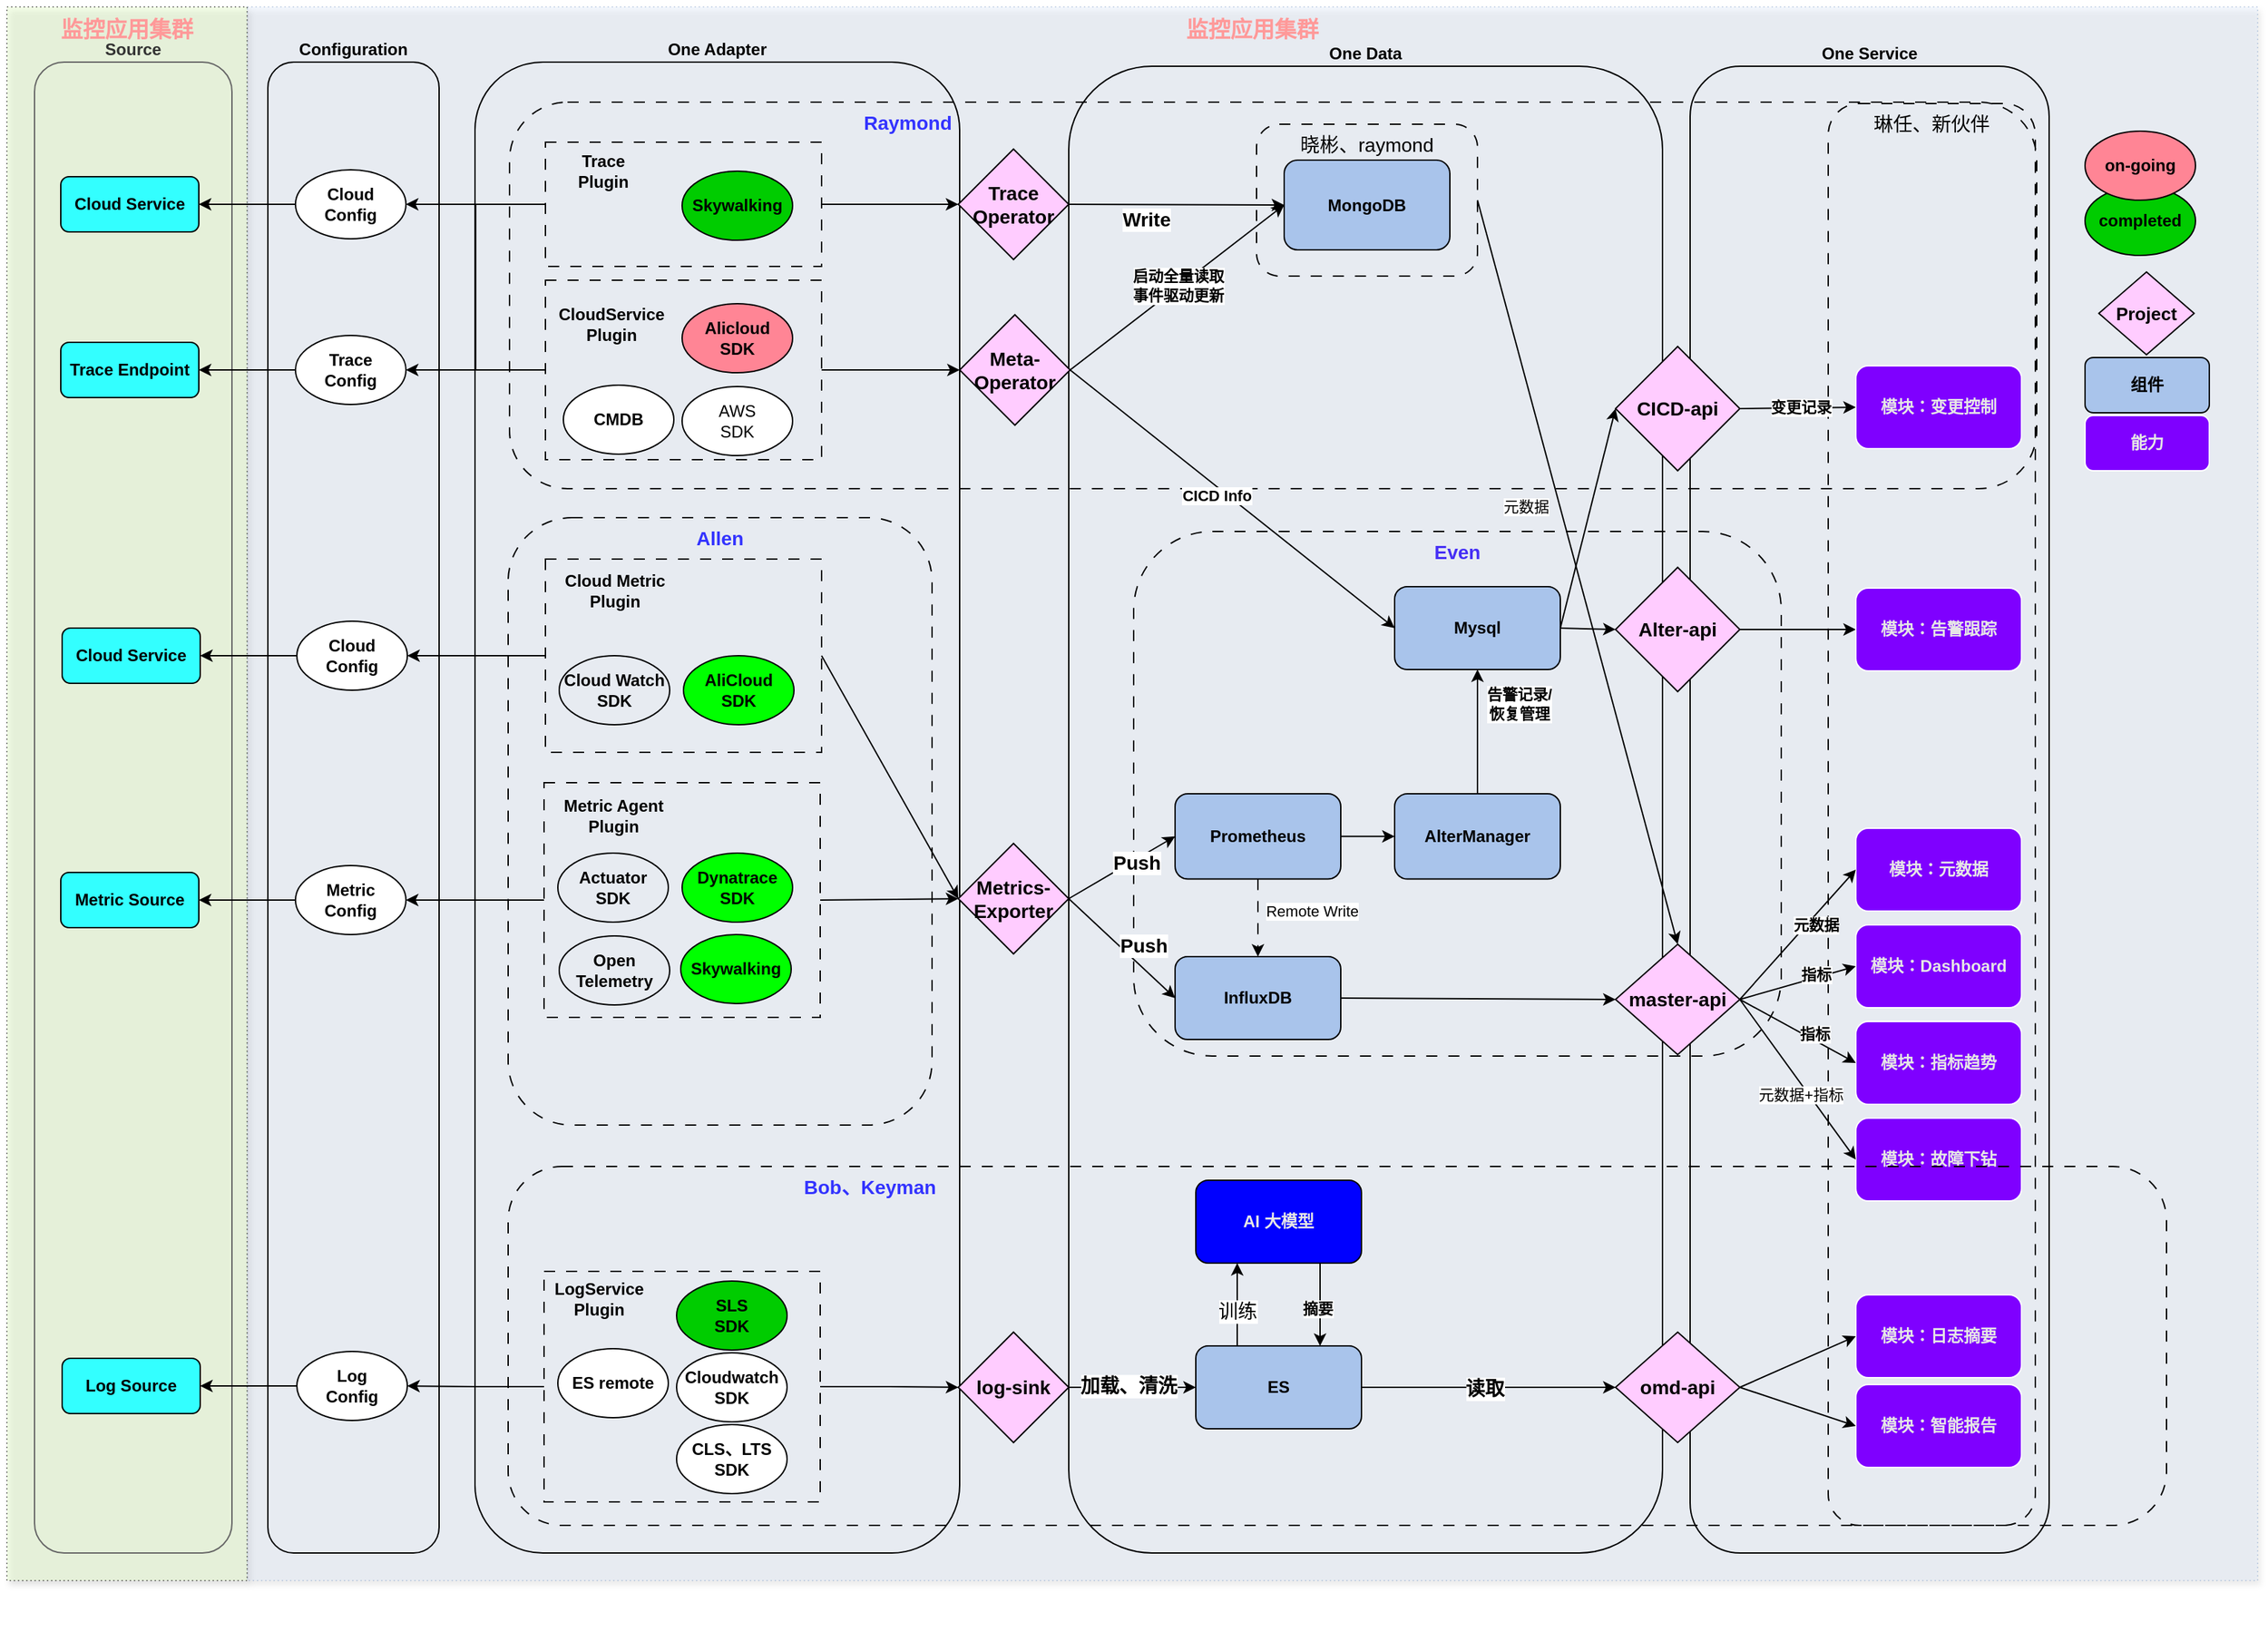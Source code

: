 <mxfile version="22.0.4" type="github" pages="5">
  <diagram name="sre-product" id="N1-KNFquu0YFQFn82y0o">
    <mxGraphModel dx="2471" dy="2078" grid="1" gridSize="10" guides="0" tooltips="1" connect="1" arrows="1" fold="1" page="1" pageScale="1" pageWidth="827" pageHeight="1169" math="0" shadow="0">
      <root>
        <mxCell id="0" />
        <mxCell id="1" parent="0" />
        <mxCell id="yH-I_deU1Ts9g914RF5G-15" value="" style="group" parent="1" vertex="1" connectable="0">
          <mxGeometry x="-810" y="-1160" width="1630" height="1140" as="geometry" />
        </mxCell>
        <mxCell id="axlJpJIH7ohh_0OiFWJf-36" value="&lt;b&gt;&lt;font color=&quot;#ff9999&quot; style=&quot;font-size: 16px;&quot;&gt;监控应用集群&lt;/font&gt;&lt;/b&gt;" style="rounded=0;whiteSpace=wrap;html=1;fillColor=#dae8fc;dashed=1;dashPattern=1 2;verticalAlign=top;horizontal=1;fontSize=14;shadow=1;strokeColor=#6c8ebf;opacity=30;" parent="yH-I_deU1Ts9g914RF5G-15" vertex="1">
          <mxGeometry x="173.972" width="1456.028" height="1140" as="geometry" />
        </mxCell>
        <mxCell id="axlJpJIH7ohh_0OiFWJf-37" value="&lt;b&gt;&lt;font color=&quot;#ff9999&quot; style=&quot;font-size: 16px;&quot;&gt;监控应用集群&lt;/font&gt;&lt;/b&gt;" style="rounded=0;whiteSpace=wrap;html=1;fillColor=#E6FFCC;dashed=1;dashPattern=1 2;verticalAlign=top;horizontal=1;fontSize=14;shadow=1;opacity=45;" parent="yH-I_deU1Ts9g914RF5G-15" vertex="1">
          <mxGeometry width="173.972" height="1140" as="geometry" />
        </mxCell>
        <mxCell id="Uf4ihw__WMp9rh9Pb5De-128" value="&lt;font color=&quot;#452ef5&quot;&gt;Even&lt;/font&gt;" style="rounded=1;whiteSpace=wrap;html=1;fillColor=none;dashed=1;dashPattern=8 8;verticalAlign=top;horizontal=1;fontSize=14;fontStyle=1" parent="1" vertex="1">
          <mxGeometry x="6" y="-780" width="469" height="380" as="geometry" />
        </mxCell>
        <mxCell id="Uf4ihw__WMp9rh9Pb5De-132" value="&lt;b&gt;&lt;font color=&quot;#3333ff&quot;&gt;Raymond&amp;nbsp; &amp;nbsp; &amp;nbsp; &amp;nbsp; &amp;nbsp; &amp;nbsp; &amp;nbsp; &amp;nbsp; &amp;nbsp; &amp;nbsp; &amp;nbsp; &amp;nbsp; &amp;nbsp; &amp;nbsp; &amp;nbsp; &amp;nbsp; &amp;nbsp; &amp;nbsp; &amp;nbsp; &amp;nbsp; &amp;nbsp; &amp;nbsp; &amp;nbsp; &amp;nbsp; &amp;nbsp; &amp;nbsp; &amp;nbsp; &amp;nbsp; &amp;nbsp; &amp;nbsp; &amp;nbsp; &amp;nbsp; &amp;nbsp; &amp;nbsp; &amp;nbsp; &amp;nbsp; &amp;nbsp; &amp;nbsp; &amp;nbsp; &amp;nbsp; &amp;nbsp; &amp;nbsp; &amp;nbsp; &amp;nbsp; &amp;nbsp; &amp;nbsp; &amp;nbsp; &amp;nbsp; &amp;nbsp; &amp;nbsp; &amp;nbsp; &amp;nbsp; &amp;nbsp; &amp;nbsp; &amp;nbsp; &amp;nbsp; &amp;nbsp; &amp;nbsp; &amp;nbsp; &amp;nbsp; &amp;nbsp; &amp;nbsp; &amp;nbsp; &amp;nbsp; &amp;nbsp; &amp;nbsp; &amp;nbsp; &amp;nbsp;&amp;nbsp;&lt;/font&gt;&lt;/b&gt;" style="rounded=1;whiteSpace=wrap;html=1;fillColor=none;dashed=1;dashPattern=8 8;verticalAlign=top;horizontal=1;fontSize=14;" parent="1" vertex="1">
          <mxGeometry x="-446" y="-1091" width="1106" height="280" as="geometry" />
        </mxCell>
        <mxCell id="yH-I_deU1Ts9g914RF5G-14" value="" style="group" parent="1" vertex="1" connectable="0">
          <mxGeometry x="-790" y="-1120" width="1554" height="1150" as="geometry" />
        </mxCell>
        <mxCell id="QkV-Cp4CuRcncDUJaHf6-33" value="One Data" style="rounded=1;whiteSpace=wrap;html=1;fillColor=none;labelPosition=center;verticalLabelPosition=top;align=center;verticalAlign=bottom;fontStyle=1;movable=1;resizable=1;rotatable=1;deletable=1;editable=1;locked=0;connectable=1;arcSize=14;" parent="yH-I_deU1Ts9g914RF5G-14" vertex="1">
          <mxGeometry x="749" y="3" width="430" height="1077" as="geometry" />
        </mxCell>
        <mxCell id="Uf4ihw__WMp9rh9Pb5De-74" value="Source" style="rounded=1;whiteSpace=wrap;html=1;labelPosition=center;verticalLabelPosition=top;align=center;verticalAlign=bottom;fontStyle=1;fillColor=none;fontColor=#333333;strokeColor=#666666;" parent="yH-I_deU1Ts9g914RF5G-14" vertex="1">
          <mxGeometry width="143" height="1080" as="geometry" />
        </mxCell>
        <mxCell id="QkV-Cp4CuRcncDUJaHf6-42" value="One Adapter" style="rounded=1;whiteSpace=wrap;html=1;fillColor=none;labelPosition=center;verticalLabelPosition=top;align=center;verticalAlign=bottom;fontStyle=1;arcSize=14;" parent="yH-I_deU1Ts9g914RF5G-14" vertex="1">
          <mxGeometry x="319" width="351" height="1080" as="geometry" />
        </mxCell>
        <mxCell id="QkV-Cp4CuRcncDUJaHf6-35" value="One Service" style="rounded=1;whiteSpace=wrap;html=1;fillColor=none;labelPosition=center;verticalLabelPosition=top;align=center;verticalAlign=bottom;fontStyle=1;arcSize=14;" parent="yH-I_deU1Ts9g914RF5G-14" vertex="1">
          <mxGeometry x="1199" y="3" width="260" height="1077" as="geometry" />
        </mxCell>
        <mxCell id="Uf4ihw__WMp9rh9Pb5De-73" value="Configuration" style="rounded=1;whiteSpace=wrap;html=1;fillColor=none;labelPosition=center;verticalLabelPosition=top;align=center;verticalAlign=bottom;fontStyle=1" parent="yH-I_deU1Ts9g914RF5G-14" vertex="1">
          <mxGeometry x="169" width="124" height="1080" as="geometry" />
        </mxCell>
        <mxCell id="yH-I_deU1Ts9g914RF5G-22" style="edgeStyle=orthogonalEdgeStyle;rounded=0;orthogonalLoop=1;jettySize=auto;html=1;exitX=0;exitY=0.5;exitDx=0;exitDy=0;entryX=1;entryY=0.5;entryDx=0;entryDy=0;" parent="yH-I_deU1Ts9g914RF5G-14" source="yH-I_deU1Ts9g914RF5G-20" target="yH-I_deU1Ts9g914RF5G-21" edge="1">
          <mxGeometry relative="1" as="geometry" />
        </mxCell>
        <mxCell id="yH-I_deU1Ts9g914RF5G-20" value="Cloud&lt;br&gt;Config" style="ellipse;whiteSpace=wrap;html=1;fontStyle=1" parent="yH-I_deU1Ts9g914RF5G-14" vertex="1">
          <mxGeometry x="190" y="405" width="80" height="50" as="geometry" />
        </mxCell>
        <mxCell id="yH-I_deU1Ts9g914RF5G-21" value="Cloud Service" style="rounded=1;whiteSpace=wrap;html=1;fontStyle=1;fillColor=#33FFFF;" parent="yH-I_deU1Ts9g914RF5G-14" vertex="1">
          <mxGeometry x="20" y="410" width="100" height="40" as="geometry" />
        </mxCell>
        <mxCell id="yH-I_deU1Ts9g914RF5G-26" value="" style="group" parent="yH-I_deU1Ts9g914RF5G-14" vertex="1" connectable="0">
          <mxGeometry x="885" y="45" width="160" height="110" as="geometry" />
        </mxCell>
        <mxCell id="Uf4ihw__WMp9rh9Pb5De-131" value="晓彬、raymond" style="rounded=1;whiteSpace=wrap;html=1;fillColor=none;dashed=1;dashPattern=8 8;verticalAlign=top;horizontal=1;fontSize=14;" parent="yH-I_deU1Ts9g914RF5G-26" vertex="1">
          <mxGeometry width="160" height="110" as="geometry" />
        </mxCell>
        <mxCell id="QkV-Cp4CuRcncDUJaHf6-64" value="MongoDB" style="rounded=1;whiteSpace=wrap;html=1;fontStyle=1;fillColor=#A9C4EB;" parent="yH-I_deU1Ts9g914RF5G-26" vertex="1">
          <mxGeometry x="20" y="26" width="120" height="65" as="geometry" />
        </mxCell>
        <mxCell id="Uf4ihw__WMp9rh9Pb5De-135" value="&lt;b style=&quot;&quot;&gt;&lt;font color=&quot;#3333ff&quot;&gt;Allen&lt;/font&gt;&lt;/b&gt;" style="rounded=1;whiteSpace=wrap;html=1;fillColor=none;dashed=1;dashPattern=8 8;verticalAlign=top;horizontal=1;fontSize=14;fontStyle=0" parent="1" vertex="1">
          <mxGeometry x="-447" y="-790" width="307" height="440" as="geometry" />
        </mxCell>
        <mxCell id="yH-I_deU1Ts9g914RF5G-1" value="" style="group" parent="1" vertex="1" connectable="0">
          <mxGeometry x="-771" y="-608" width="700" height="190" as="geometry" />
        </mxCell>
        <mxCell id="Uf4ihw__WMp9rh9Pb5De-79" value="Metric&lt;br&gt;Config" style="ellipse;whiteSpace=wrap;html=1;fontStyle=1" parent="yH-I_deU1Ts9g914RF5G-1" vertex="1">
          <mxGeometry x="170" y="70" width="80" height="50" as="geometry" />
        </mxCell>
        <mxCell id="Uf4ihw__WMp9rh9Pb5De-87" value="Metric Source" style="rounded=1;whiteSpace=wrap;html=1;fontStyle=1;fillColor=#33FFFF;" parent="yH-I_deU1Ts9g914RF5G-1" vertex="1">
          <mxGeometry y="75" width="100" height="40" as="geometry" />
        </mxCell>
        <mxCell id="Uf4ihw__WMp9rh9Pb5De-91" style="edgeStyle=orthogonalEdgeStyle;rounded=0;orthogonalLoop=1;jettySize=auto;html=1;exitX=0;exitY=0.5;exitDx=0;exitDy=0;entryX=1;entryY=0.5;entryDx=0;entryDy=0;" parent="yH-I_deU1Ts9g914RF5G-1" source="Uf4ihw__WMp9rh9Pb5De-79" target="Uf4ihw__WMp9rh9Pb5De-87" edge="1">
          <mxGeometry relative="1" as="geometry" />
        </mxCell>
        <mxCell id="Uf4ihw__WMp9rh9Pb5De-83" style="edgeStyle=orthogonalEdgeStyle;rounded=0;orthogonalLoop=1;jettySize=auto;html=1;exitX=0;exitY=0.5;exitDx=0;exitDy=0;entryX=1;entryY=0.5;entryDx=0;entryDy=0;" parent="yH-I_deU1Ts9g914RF5G-1" source="Uf4ihw__WMp9rh9Pb5De-64" target="Uf4ihw__WMp9rh9Pb5De-79" edge="1">
          <mxGeometry relative="1" as="geometry" />
        </mxCell>
        <mxCell id="yH-I_deU1Ts9g914RF5G-11" value="" style="group" parent="yH-I_deU1Ts9g914RF5G-1" vertex="1" connectable="0">
          <mxGeometry x="350" y="10" width="200" height="170" as="geometry" />
        </mxCell>
        <mxCell id="Uf4ihw__WMp9rh9Pb5De-64" value="" style="rounded=0;whiteSpace=wrap;html=1;dashed=1;dashPattern=8 8;fillColor=none;" parent="yH-I_deU1Ts9g914RF5G-11" vertex="1">
          <mxGeometry width="200" height="170" as="geometry" />
        </mxCell>
        <mxCell id="Uf4ihw__WMp9rh9Pb5De-57" value="Dynatrace&lt;br&gt;SDK" style="ellipse;whiteSpace=wrap;html=1;fontStyle=1;fillColor=#00FF00;" parent="yH-I_deU1Ts9g914RF5G-11" vertex="1">
          <mxGeometry x="100" y="51" width="80" height="50" as="geometry" />
        </mxCell>
        <mxCell id="axlJpJIH7ohh_0OiFWJf-12" value="Actuator&lt;br&gt;SDK" style="ellipse;whiteSpace=wrap;html=1;fontStyle=1;fillColor=none;" parent="yH-I_deU1Ts9g914RF5G-11" vertex="1">
          <mxGeometry x="10" y="51" width="80" height="50" as="geometry" />
        </mxCell>
        <mxCell id="axlJpJIH7ohh_0OiFWJf-25" value="Skywalking" style="ellipse;whiteSpace=wrap;html=1;fontStyle=1;fillColor=#00FF00;" parent="yH-I_deU1Ts9g914RF5G-11" vertex="1">
          <mxGeometry x="99" y="110" width="80" height="50" as="geometry" />
        </mxCell>
        <mxCell id="Uf4ihw__WMp9rh9Pb5De-66" value="&lt;b&gt;Metric Agent&lt;br&gt;Plugin&lt;/b&gt;" style="text;strokeColor=none;align=center;fillColor=none;html=1;verticalAlign=middle;whiteSpace=wrap;rounded=0;" parent="yH-I_deU1Ts9g914RF5G-11" vertex="1">
          <mxGeometry x="11" y="9" width="79" height="30" as="geometry" />
        </mxCell>
        <mxCell id="z__14awDLPAWtD7sjUGG-1" value="Open Telemetry" style="ellipse;whiteSpace=wrap;html=1;fontStyle=1;fillColor=none;" parent="yH-I_deU1Ts9g914RF5G-11" vertex="1">
          <mxGeometry x="11" y="111" width="80" height="50" as="geometry" />
        </mxCell>
        <mxCell id="Uf4ihw__WMp9rh9Pb5De-130" value="琳任、新伙伴" style="rounded=1;whiteSpace=wrap;html=1;fillColor=none;dashed=1;dashPattern=8 8;verticalAlign=top;horizontal=1;fontSize=14;" parent="1" vertex="1">
          <mxGeometry x="509" y="-1090" width="150" height="1030" as="geometry" />
        </mxCell>
        <mxCell id="QkV-Cp4CuRcncDUJaHf6-58" style="rounded=0;orthogonalLoop=1;jettySize=auto;html=1;exitX=1;exitY=0.5;exitDx=0;exitDy=0;entryX=0;entryY=0.5;entryDx=0;entryDy=0;" parent="1" source="Uf4ihw__WMp9rh9Pb5De-17" target="QkV-Cp4CuRcncDUJaHf6-65" edge="1">
          <mxGeometry relative="1" as="geometry">
            <mxPoint x="19" y="-547" as="targetPoint" />
            <mxPoint x="-41" y="-547" as="sourcePoint" />
          </mxGeometry>
        </mxCell>
        <mxCell id="Uf4ihw__WMp9rh9Pb5De-69" value="&lt;font style=&quot;font-size: 14px;&quot;&gt;Push&lt;/font&gt;" style="edgeLabel;html=1;align=center;verticalAlign=middle;resizable=0;points=[];fontStyle=1" parent="QkV-Cp4CuRcncDUJaHf6-58" vertex="1" connectable="0">
          <mxGeometry x="-0.054" y="-1" relative="1" as="geometry">
            <mxPoint x="12" y="-6" as="offset" />
          </mxGeometry>
        </mxCell>
        <mxCell id="Uf4ihw__WMp9rh9Pb5De-106" style="rounded=0;orthogonalLoop=1;jettySize=auto;html=1;exitX=0.5;exitY=0;exitDx=0;exitDy=0;entryX=0.5;entryY=1;entryDx=0;entryDy=0;" parent="1" source="Uf4ihw__WMp9rh9Pb5De-120" target="Uf4ihw__WMp9rh9Pb5De-104" edge="1">
          <mxGeometry relative="1" as="geometry">
            <mxPoint x="79.56" y="-785.212" as="sourcePoint" />
            <mxPoint x="115" y="-700" as="targetPoint" />
          </mxGeometry>
        </mxCell>
        <mxCell id="Uf4ihw__WMp9rh9Pb5De-108" value="告警记录/&lt;br&gt;恢复管理" style="edgeLabel;html=1;align=center;verticalAlign=middle;resizable=0;points=[];fontStyle=1" parent="Uf4ihw__WMp9rh9Pb5De-106" vertex="1" connectable="0">
          <mxGeometry x="0.119" y="2" relative="1" as="geometry">
            <mxPoint x="32" y="-15" as="offset" />
          </mxGeometry>
        </mxCell>
        <mxCell id="QkV-Cp4CuRcncDUJaHf6-71" style="rounded=0;orthogonalLoop=1;jettySize=auto;html=1;exitX=1;exitY=0.5;exitDx=0;exitDy=0;entryX=0.5;entryY=0;entryDx=0;entryDy=0;" parent="1" source="Uf4ihw__WMp9rh9Pb5De-131" target="Uf4ihw__WMp9rh9Pb5De-34" edge="1">
          <mxGeometry relative="1" as="geometry">
            <mxPoint x="299" y="-985" as="targetPoint" />
          </mxGeometry>
        </mxCell>
        <mxCell id="axlJpJIH7ohh_0OiFWJf-58" value="元数据" style="edgeLabel;html=1;align=center;verticalAlign=middle;resizable=0;points=[];" parent="QkV-Cp4CuRcncDUJaHf6-71" vertex="1" connectable="0">
          <mxGeometry x="0.066" y="1" relative="1" as="geometry">
            <mxPoint x="-44" y="-65" as="offset" />
          </mxGeometry>
        </mxCell>
        <mxCell id="QkV-Cp4CuRcncDUJaHf6-54" style="edgeStyle=orthogonalEdgeStyle;rounded=0;orthogonalLoop=1;jettySize=auto;html=1;exitX=1;exitY=0.5;exitDx=0;exitDy=0;entryX=0;entryY=0.5;entryDx=0;entryDy=0;" parent="1" edge="1">
          <mxGeometry relative="1" as="geometry">
            <mxPoint x="1140" y="513" as="sourcePoint" />
          </mxGeometry>
        </mxCell>
        <mxCell id="Uf4ihw__WMp9rh9Pb5De-35" style="rounded=0;orthogonalLoop=1;jettySize=auto;html=1;exitX=1;exitY=0.5;exitDx=0;exitDy=0;entryX=0;entryY=0.5;entryDx=0;entryDy=0;" parent="1" source="QkV-Cp4CuRcncDUJaHf6-66" target="Uf4ihw__WMp9rh9Pb5De-34" edge="1">
          <mxGeometry relative="1" as="geometry" />
        </mxCell>
        <mxCell id="Uf4ihw__WMp9rh9Pb5De-114" style="rounded=0;orthogonalLoop=1;jettySize=auto;html=1;exitX=1;exitY=0.5;exitDx=0;exitDy=0;entryX=0;entryY=0.5;entryDx=0;entryDy=0;" parent="1" source="Uf4ihw__WMp9rh9Pb5De-104" target="Uf4ihw__WMp9rh9Pb5De-110" edge="1">
          <mxGeometry relative="1" as="geometry" />
        </mxCell>
        <mxCell id="Uf4ihw__WMp9rh9Pb5De-118" style="rounded=0;orthogonalLoop=1;jettySize=auto;html=1;exitX=1;exitY=0.5;exitDx=0;exitDy=0;entryX=0;entryY=0.5;entryDx=0;entryDy=0;" parent="1" source="Uf4ihw__WMp9rh9Pb5De-104" target="Uf4ihw__WMp9rh9Pb5De-115" edge="1">
          <mxGeometry relative="1" as="geometry" />
        </mxCell>
        <mxCell id="Uf4ihw__WMp9rh9Pb5De-104" value="Mysql" style="rounded=1;whiteSpace=wrap;html=1;fontStyle=1;fillColor=#A9C4EB;" parent="1" vertex="1">
          <mxGeometry x="195" y="-740" width="120" height="60" as="geometry" />
        </mxCell>
        <mxCell id="Uf4ihw__WMp9rh9Pb5De-111" style="rounded=0;orthogonalLoop=1;jettySize=auto;html=1;exitX=1;exitY=0.5;exitDx=0;exitDy=0;entryX=0;entryY=0.5;entryDx=0;entryDy=0;" parent="1" source="Uf4ihw__WMp9rh9Pb5De-110" target="Uf4ihw__WMp9rh9Pb5De-149" edge="1">
          <mxGeometry relative="1" as="geometry" />
        </mxCell>
        <mxCell id="Uf4ihw__WMp9rh9Pb5De-110" value="&lt;span style=&quot;font-size: 14px;&quot;&gt;Alter-api&lt;/span&gt;" style="rhombus;whiteSpace=wrap;html=1;fontStyle=1;fillColor=#FFCCFF;" parent="1" vertex="1">
          <mxGeometry x="355" y="-754" width="90" height="90" as="geometry" />
        </mxCell>
        <mxCell id="Uf4ihw__WMp9rh9Pb5De-116" style="rounded=0;orthogonalLoop=1;jettySize=auto;html=1;exitX=1;exitY=0.5;exitDx=0;exitDy=0;entryX=0;entryY=0.5;entryDx=0;entryDy=0;" parent="1" source="Uf4ihw__WMp9rh9Pb5De-54" target="Uf4ihw__WMp9rh9Pb5De-104" edge="1">
          <mxGeometry relative="1" as="geometry" />
        </mxCell>
        <mxCell id="Uf4ihw__WMp9rh9Pb5De-117" value="&lt;span&gt;CICD Info&lt;/span&gt;" style="edgeLabel;html=1;align=center;verticalAlign=middle;resizable=0;points=[];fontStyle=1" parent="Uf4ihw__WMp9rh9Pb5De-116" vertex="1" connectable="0">
          <mxGeometry x="0.446" relative="1" as="geometry">
            <mxPoint x="-64" y="-44" as="offset" />
          </mxGeometry>
        </mxCell>
        <mxCell id="Uf4ihw__WMp9rh9Pb5De-149" value="&lt;font color=&quot;#e6e6e6&quot;&gt;模块：告警跟踪&lt;/font&gt;" style="rounded=1;whiteSpace=wrap;html=1;fillColor=#7F00FF;fontStyle=1;strokeColor=#FFFFFF;" parent="1" vertex="1">
          <mxGeometry x="529" y="-739" width="120" height="60" as="geometry" />
        </mxCell>
        <mxCell id="axlJpJIH7ohh_0OiFWJf-19" value="" style="group" parent="1" vertex="1" connectable="0">
          <mxGeometry x="355" y="-505" width="294" height="270" as="geometry" />
        </mxCell>
        <mxCell id="yH-I_deU1Ts9g914RF5G-7" value="" style="group" parent="axlJpJIH7ohh_0OiFWJf-19" vertex="1" connectable="0">
          <mxGeometry y="-60" width="294" height="270" as="geometry" />
        </mxCell>
        <mxCell id="Uf4ihw__WMp9rh9Pb5De-34" value="&lt;span style=&quot;font-size: 14px;&quot;&gt;master-api&lt;/span&gt;" style="rhombus;whiteSpace=wrap;html=1;fontStyle=1;fillColor=#FFCCFF;" parent="yH-I_deU1Ts9g914RF5G-7" vertex="1">
          <mxGeometry y="84" width="90" height="80" as="geometry" />
        </mxCell>
        <mxCell id="Uf4ihw__WMp9rh9Pb5De-150" value="&lt;font color=&quot;#e6e6e6&quot;&gt;模块：Dashboard&lt;/font&gt;" style="rounded=1;whiteSpace=wrap;html=1;fillColor=#7F00FF;fontStyle=1;strokeColor=#FFFFFF;" parent="yH-I_deU1Ts9g914RF5G-7" vertex="1">
          <mxGeometry x="174" y="70" width="120" height="60" as="geometry" />
        </mxCell>
        <mxCell id="Uf4ihw__WMp9rh9Pb5De-151" value="&lt;font color=&quot;#e6e6e6&quot;&gt;模块：元数据&lt;/font&gt;" style="rounded=1;whiteSpace=wrap;html=1;fillColor=#7F00FF;fontStyle=1;strokeColor=#FFFFFF;" parent="yH-I_deU1Ts9g914RF5G-7" vertex="1">
          <mxGeometry x="174" width="120" height="60" as="geometry" />
        </mxCell>
        <mxCell id="Uf4ihw__WMp9rh9Pb5De-156" value="&lt;font color=&quot;#e6e6e6&quot;&gt;模块：指标趋势&lt;/font&gt;" style="rounded=1;whiteSpace=wrap;html=1;fillColor=#7F00FF;fontStyle=1;strokeColor=#FFFFFF;" parent="yH-I_deU1Ts9g914RF5G-7" vertex="1">
          <mxGeometry x="174" y="140" width="120" height="60" as="geometry" />
        </mxCell>
        <mxCell id="Uf4ihw__WMp9rh9Pb5De-157" value="&lt;font color=&quot;#e6e6e6&quot;&gt;模块：故障下钻&lt;/font&gt;" style="rounded=1;whiteSpace=wrap;html=1;fillColor=#7F00FF;fontStyle=1;strokeColor=#FFFFFF;" parent="yH-I_deU1Ts9g914RF5G-7" vertex="1">
          <mxGeometry x="174" y="210" width="120" height="60" as="geometry" />
        </mxCell>
        <mxCell id="Uf4ihw__WMp9rh9Pb5De-26" style="rounded=0;orthogonalLoop=1;jettySize=auto;html=1;exitX=1;exitY=0.5;exitDx=0;exitDy=0;entryX=0;entryY=0.5;entryDx=0;entryDy=0;" parent="yH-I_deU1Ts9g914RF5G-7" source="Uf4ihw__WMp9rh9Pb5De-34" target="Uf4ihw__WMp9rh9Pb5De-150" edge="1">
          <mxGeometry relative="1" as="geometry">
            <mxPoint x="1300" y="175" as="sourcePoint" />
          </mxGeometry>
        </mxCell>
        <mxCell id="Uf4ihw__WMp9rh9Pb5De-37" value="指标" style="edgeLabel;html=1;align=center;verticalAlign=middle;resizable=0;points=[];fontStyle=1" parent="Uf4ihw__WMp9rh9Pb5De-26" vertex="1" connectable="0">
          <mxGeometry x="-0.328" y="-1" relative="1" as="geometry">
            <mxPoint x="26" y="-11" as="offset" />
          </mxGeometry>
        </mxCell>
        <mxCell id="Uf4ihw__WMp9rh9Pb5De-152" style="rounded=0;orthogonalLoop=1;jettySize=auto;html=1;exitX=1;exitY=0.5;exitDx=0;exitDy=0;entryX=0;entryY=0.5;entryDx=0;entryDy=0;" parent="yH-I_deU1Ts9g914RF5G-7" source="Uf4ihw__WMp9rh9Pb5De-34" target="Uf4ihw__WMp9rh9Pb5De-151" edge="1">
          <mxGeometry relative="1" as="geometry">
            <mxPoint x="1310" y="530" as="sourcePoint" />
            <mxPoint x="1440" y="530" as="targetPoint" />
          </mxGeometry>
        </mxCell>
        <mxCell id="Uf4ihw__WMp9rh9Pb5De-153" value="元数据" style="edgeLabel;html=1;align=center;verticalAlign=middle;resizable=0;points=[];fontStyle=1" parent="Uf4ihw__WMp9rh9Pb5De-152" vertex="1" connectable="0">
          <mxGeometry x="-0.328" y="-1" relative="1" as="geometry">
            <mxPoint x="26" y="-23" as="offset" />
          </mxGeometry>
        </mxCell>
        <mxCell id="Uf4ihw__WMp9rh9Pb5De-158" style="rounded=0;orthogonalLoop=1;jettySize=auto;html=1;entryX=0;entryY=0.5;entryDx=0;entryDy=0;exitX=1;exitY=0.5;exitDx=0;exitDy=0;" parent="yH-I_deU1Ts9g914RF5G-7" source="Uf4ihw__WMp9rh9Pb5De-34" target="Uf4ihw__WMp9rh9Pb5De-156" edge="1">
          <mxGeometry relative="1" as="geometry">
            <mxPoint x="1300" y="520" as="sourcePoint" />
            <mxPoint x="1440" y="490" as="targetPoint" />
          </mxGeometry>
        </mxCell>
        <mxCell id="Uf4ihw__WMp9rh9Pb5De-159" value="指标" style="edgeLabel;html=1;align=center;verticalAlign=middle;resizable=0;points=[];fontStyle=1" parent="Uf4ihw__WMp9rh9Pb5De-158" vertex="1" connectable="0">
          <mxGeometry x="-0.328" y="-1" relative="1" as="geometry">
            <mxPoint x="26" y="9" as="offset" />
          </mxGeometry>
        </mxCell>
        <mxCell id="Uf4ihw__WMp9rh9Pb5De-160" style="rounded=0;orthogonalLoop=1;jettySize=auto;html=1;exitX=1;exitY=0.5;exitDx=0;exitDy=0;entryX=0;entryY=0.5;entryDx=0;entryDy=0;" parent="yH-I_deU1Ts9g914RF5G-7" source="Uf4ihw__WMp9rh9Pb5De-34" target="Uf4ihw__WMp9rh9Pb5De-157" edge="1">
          <mxGeometry relative="1" as="geometry" />
        </mxCell>
        <mxCell id="Uf4ihw__WMp9rh9Pb5De-161" value="元数据+指标" style="edgeLabel;html=1;align=center;verticalAlign=middle;resizable=0;points=[];" parent="Uf4ihw__WMp9rh9Pb5De-160" vertex="1" connectable="0">
          <mxGeometry x="0.126" relative="1" as="geometry">
            <mxPoint x="-3" y="4" as="offset" />
          </mxGeometry>
        </mxCell>
        <mxCell id="axlJpJIH7ohh_0OiFWJf-39" value="" style="rounded=0;orthogonalLoop=1;jettySize=auto;html=1;exitX=1;exitY=0.5;exitDx=0;exitDy=0;entryX=0;entryY=0.5;entryDx=0;entryDy=0;" parent="1" source="Uf4ihw__WMp9rh9Pb5De-17" target="QkV-Cp4CuRcncDUJaHf6-66" edge="1">
          <mxGeometry relative="1" as="geometry">
            <mxPoint x="-71" y="-611" as="sourcePoint" />
            <mxPoint x="10" y="-480" as="targetPoint" />
          </mxGeometry>
        </mxCell>
        <mxCell id="axlJpJIH7ohh_0OiFWJf-40" value="&lt;font style=&quot;font-size: 14px;&quot;&gt;Push&lt;/font&gt;" style="edgeLabel;html=1;align=center;verticalAlign=middle;resizable=0;points=[];fontStyle=1" parent="axlJpJIH7ohh_0OiFWJf-39" vertex="1" connectable="0">
          <mxGeometry x="-0.234" relative="1" as="geometry">
            <mxPoint x="24" y="6" as="offset" />
          </mxGeometry>
        </mxCell>
        <mxCell id="Uf4ihw__WMp9rh9Pb5De-120" value="AlterManager" style="rounded=1;whiteSpace=wrap;html=1;fontStyle=1;fillColor=#A9C4EB;" parent="1" vertex="1">
          <mxGeometry x="195" y="-590" width="120" height="61.8" as="geometry" />
        </mxCell>
        <mxCell id="axlJpJIH7ohh_0OiFWJf-27" style="rounded=0;orthogonalLoop=1;jettySize=auto;html=1;exitX=1;exitY=0.5;exitDx=0;exitDy=0;entryX=0;entryY=0.5;entryDx=0;entryDy=0;" parent="1" source="QkV-Cp4CuRcncDUJaHf6-65" target="Uf4ihw__WMp9rh9Pb5De-120" edge="1">
          <mxGeometry relative="1" as="geometry" />
        </mxCell>
        <mxCell id="69dbhkjmrjV_-nLnOfld-1" value="" style="group" parent="1" vertex="1" connectable="0">
          <mxGeometry x="695" y="-1070" width="90" height="246" as="geometry" />
        </mxCell>
        <mxCell id="axlJpJIH7ohh_0OiFWJf-62" value="组件" style="rounded=1;whiteSpace=wrap;html=1;fontStyle=1;fillColor=#A9C4EB;" parent="69dbhkjmrjV_-nLnOfld-1" vertex="1">
          <mxGeometry y="164" width="90" height="40" as="geometry" />
        </mxCell>
        <mxCell id="axlJpJIH7ohh_0OiFWJf-61" value="&lt;font color=&quot;#e6e6e6&quot;&gt;能力&lt;/font&gt;" style="rounded=1;whiteSpace=wrap;html=1;fillColor=#7F00FF;fontStyle=1;strokeColor=#FFFFFF;" parent="69dbhkjmrjV_-nLnOfld-1" vertex="1">
          <mxGeometry y="206" width="90" height="40" as="geometry" />
        </mxCell>
        <mxCell id="axlJpJIH7ohh_0OiFWJf-55" value="completed" style="ellipse;whiteSpace=wrap;html=1;fontStyle=1;fillColor=#00CC00;" parent="69dbhkjmrjV_-nLnOfld-1" vertex="1">
          <mxGeometry y="40" width="80" height="50" as="geometry" />
        </mxCell>
        <mxCell id="axlJpJIH7ohh_0OiFWJf-54" value="on-going" style="ellipse;whiteSpace=wrap;html=1;fontStyle=1;fillColor=#FF8595;" parent="69dbhkjmrjV_-nLnOfld-1" vertex="1">
          <mxGeometry width="80" height="50" as="geometry" />
        </mxCell>
        <mxCell id="axlJpJIH7ohh_0OiFWJf-60" value="&lt;font style=&quot;font-size: 13px;&quot;&gt;Project&lt;/font&gt;" style="rhombus;whiteSpace=wrap;html=1;fontStyle=1;fillColor=#FFCCFF;" parent="69dbhkjmrjV_-nLnOfld-1" vertex="1">
          <mxGeometry x="10" y="102" width="69" height="60" as="geometry" />
        </mxCell>
        <mxCell id="yH-I_deU1Ts9g914RF5G-6" value="" style="group" parent="1" vertex="1" connectable="0">
          <mxGeometry x="-770" y="-310" width="1524" height="250" as="geometry" />
        </mxCell>
        <mxCell id="Uf4ihw__WMp9rh9Pb5De-125" value="&lt;font color=&quot;#3333ff&quot;&gt;Bob、Keyman&amp;nbsp; &amp;nbsp; &amp;nbsp; &amp;nbsp; &amp;nbsp; &amp;nbsp; &amp;nbsp; &amp;nbsp; &amp;nbsp; &amp;nbsp; &amp;nbsp; &amp;nbsp; &amp;nbsp; &amp;nbsp; &amp;nbsp; &amp;nbsp; &amp;nbsp; &amp;nbsp; &amp;nbsp; &amp;nbsp; &amp;nbsp; &amp;nbsp; &amp;nbsp; &amp;nbsp; &amp;nbsp; &amp;nbsp; &amp;nbsp; &amp;nbsp; &amp;nbsp; &amp;nbsp; &amp;nbsp; &amp;nbsp; &amp;nbsp; &amp;nbsp; &amp;nbsp; &amp;nbsp; &amp;nbsp; &amp;nbsp; &amp;nbsp; &amp;nbsp; &amp;nbsp; &amp;nbsp; &amp;nbsp; &amp;nbsp; &amp;nbsp; &amp;nbsp; &amp;nbsp; &amp;nbsp; &amp;nbsp; &amp;nbsp; &amp;nbsp; &amp;nbsp; &amp;nbsp; &amp;nbsp; &amp;nbsp; &amp;nbsp; &amp;nbsp; &amp;nbsp; &amp;nbsp; &amp;nbsp; &amp;nbsp; &amp;nbsp; &amp;nbsp; &amp;nbsp; &amp;nbsp; &amp;nbsp; &amp;nbsp; &amp;nbsp; &amp;nbsp; &amp;nbsp; &amp;nbsp; &amp;nbsp; &amp;nbsp; &amp;nbsp; &amp;nbsp; &amp;nbsp; &amp;nbsp; &amp;nbsp; &amp;nbsp; &amp;nbsp; &amp;nbsp; &amp;nbsp; &amp;nbsp; &amp;nbsp; &amp;nbsp; &amp;nbsp; &amp;nbsp;&amp;nbsp;&lt;/font&gt;" style="rounded=1;whiteSpace=wrap;html=1;fillColor=none;dashed=1;dashPattern=8 8;verticalAlign=top;horizontal=1;fontSize=14;fontStyle=1" parent="yH-I_deU1Ts9g914RF5G-6" vertex="1">
          <mxGeometry x="323" y="-10" width="1201" height="260" as="geometry" />
        </mxCell>
        <mxCell id="Uf4ihw__WMp9rh9Pb5De-154" value="&lt;font color=&quot;#e6e6e6&quot;&gt;模块：日志摘要&lt;/font&gt;" style="rounded=1;whiteSpace=wrap;html=1;fillColor=#7F00FF;fontStyle=1;strokeColor=#FFFFFF;" parent="yH-I_deU1Ts9g914RF5G-6" vertex="1">
          <mxGeometry x="1299" y="83" width="120" height="60" as="geometry" />
        </mxCell>
        <mxCell id="hvipubZ_M8-dZnTvKtXH-1" value="&lt;font color=&quot;#e6e6e6&quot;&gt;模块：智能报告&lt;/font&gt;" style="rounded=1;whiteSpace=wrap;html=1;fillColor=#7F00FF;fontStyle=1;strokeColor=#FFFFFF;" parent="yH-I_deU1Ts9g914RF5G-6" vertex="1">
          <mxGeometry x="1299" y="148" width="120" height="60" as="geometry" />
        </mxCell>
        <mxCell id="Uf4ihw__WMp9rh9Pb5De-155" style="rounded=0;orthogonalLoop=1;jettySize=auto;html=1;exitX=1;exitY=0.5;exitDx=0;exitDy=0;entryX=0;entryY=0.5;entryDx=0;entryDy=0;" parent="yH-I_deU1Ts9g914RF5G-6" source="Uf4ihw__WMp9rh9Pb5De-23" target="Uf4ihw__WMp9rh9Pb5De-154" edge="1">
          <mxGeometry relative="1" as="geometry" />
        </mxCell>
        <mxCell id="hvipubZ_M8-dZnTvKtXH-2" style="rounded=0;orthogonalLoop=1;jettySize=auto;html=1;exitX=1;exitY=0.5;exitDx=0;exitDy=0;entryX=0;entryY=0.5;entryDx=0;entryDy=0;" parent="yH-I_deU1Ts9g914RF5G-6" source="Uf4ihw__WMp9rh9Pb5De-23" target="hvipubZ_M8-dZnTvKtXH-1" edge="1">
          <mxGeometry relative="1" as="geometry" />
        </mxCell>
        <mxCell id="QkV-Cp4CuRcncDUJaHf6-44" value="AI 大模型" style="rounded=1;whiteSpace=wrap;html=1;fontStyle=1;fillColor=#0000FF;fontColor=#E6E6E6;" parent="yH-I_deU1Ts9g914RF5G-6" vertex="1">
          <mxGeometry x="821" width="120" height="60" as="geometry" />
        </mxCell>
        <mxCell id="Uf4ihw__WMp9rh9Pb5De-80" value="Log&lt;br&gt;Config" style="ellipse;whiteSpace=wrap;html=1;fontStyle=1" parent="yH-I_deU1Ts9g914RF5G-6" vertex="1">
          <mxGeometry x="170" y="124" width="80" height="50" as="geometry" />
        </mxCell>
        <mxCell id="Uf4ihw__WMp9rh9Pb5De-88" value="Log Source" style="rounded=1;whiteSpace=wrap;html=1;fontStyle=1;fillColor=#33FFFF;" parent="yH-I_deU1Ts9g914RF5G-6" vertex="1">
          <mxGeometry y="129" width="100" height="40" as="geometry" />
        </mxCell>
        <mxCell id="QkV-Cp4CuRcncDUJaHf6-67" value="ES" style="rounded=1;whiteSpace=wrap;html=1;fillColor=#A9C4EB;fontStyle=1" parent="yH-I_deU1Ts9g914RF5G-6" vertex="1">
          <mxGeometry x="821" y="120" width="120" height="60" as="geometry" />
        </mxCell>
        <mxCell id="Uf4ihw__WMp9rh9Pb5De-23" value="&lt;span style=&quot;font-size: 14px;&quot;&gt;omd-api&lt;/span&gt;" style="rhombus;whiteSpace=wrap;html=1;fontStyle=1;fillColor=#FFCCFF;" parent="yH-I_deU1Ts9g914RF5G-6" vertex="1">
          <mxGeometry x="1125" y="110" width="90" height="80" as="geometry" />
        </mxCell>
        <mxCell id="Uf4ihw__WMp9rh9Pb5De-65" value="" style="rounded=0;whiteSpace=wrap;html=1;dashed=1;dashPattern=8 8;fillColor=none;" parent="yH-I_deU1Ts9g914RF5G-6" vertex="1">
          <mxGeometry x="349" y="66" width="200" height="167" as="geometry" />
        </mxCell>
        <mxCell id="Uf4ihw__WMp9rh9Pb5De-48" value="SLS&lt;br&gt;SDK" style="ellipse;whiteSpace=wrap;html=1;fontStyle=1;fillColor=#00CC00;" parent="yH-I_deU1Ts9g914RF5G-6" vertex="1">
          <mxGeometry x="445" y="73" width="80" height="50" as="geometry" />
        </mxCell>
        <mxCell id="Uf4ihw__WMp9rh9Pb5De-50" value="Cloudwatch&lt;br&gt;SDK" style="ellipse;whiteSpace=wrap;html=1;fontStyle=1" parent="yH-I_deU1Ts9g914RF5G-6" vertex="1">
          <mxGeometry x="445" y="125" width="80" height="50" as="geometry" />
        </mxCell>
        <mxCell id="Uf4ihw__WMp9rh9Pb5De-52" value="CLS、LTS&lt;br&gt;SDK" style="ellipse;whiteSpace=wrap;html=1;fontStyle=1" parent="yH-I_deU1Ts9g914RF5G-6" vertex="1">
          <mxGeometry x="445" y="177" width="80" height="50" as="geometry" />
        </mxCell>
        <mxCell id="Uf4ihw__WMp9rh9Pb5De-89" value="ES remote" style="ellipse;whiteSpace=wrap;html=1;fontStyle=1" parent="yH-I_deU1Ts9g914RF5G-6" vertex="1">
          <mxGeometry x="359" y="122" width="80" height="50" as="geometry" />
        </mxCell>
        <mxCell id="Uf4ihw__WMp9rh9Pb5De-68" value="&lt;b&gt;LogService&lt;br&gt;Plugin&lt;/b&gt;" style="text;strokeColor=none;align=center;fillColor=none;html=1;verticalAlign=middle;whiteSpace=wrap;rounded=0;" parent="yH-I_deU1Ts9g914RF5G-6" vertex="1">
          <mxGeometry x="349" y="71" width="80" height="30" as="geometry" />
        </mxCell>
        <mxCell id="Uf4ihw__WMp9rh9Pb5De-90" style="edgeStyle=orthogonalEdgeStyle;rounded=0;orthogonalLoop=1;jettySize=auto;html=1;exitX=0;exitY=0.5;exitDx=0;exitDy=0;entryX=1;entryY=0.5;entryDx=0;entryDy=0;" parent="yH-I_deU1Ts9g914RF5G-6" source="Uf4ihw__WMp9rh9Pb5De-80" target="Uf4ihw__WMp9rh9Pb5De-88" edge="1">
          <mxGeometry relative="1" as="geometry" />
        </mxCell>
        <mxCell id="axlJpJIH7ohh_0OiFWJf-8" style="edgeStyle=orthogonalEdgeStyle;rounded=0;orthogonalLoop=1;jettySize=auto;html=1;exitX=0.25;exitY=0;exitDx=0;exitDy=0;entryX=0.25;entryY=1;entryDx=0;entryDy=0;" parent="yH-I_deU1Ts9g914RF5G-6" source="QkV-Cp4CuRcncDUJaHf6-67" target="QkV-Cp4CuRcncDUJaHf6-44" edge="1">
          <mxGeometry relative="1" as="geometry" />
        </mxCell>
        <mxCell id="axlJpJIH7ohh_0OiFWJf-9" value="&lt;font style=&quot;font-size: 14px;&quot;&gt;训练&lt;/font&gt;" style="edgeLabel;html=1;align=center;verticalAlign=middle;resizable=0;points=[];" parent="axlJpJIH7ohh_0OiFWJf-8" vertex="1" connectable="0">
          <mxGeometry x="0.195" y="-8" relative="1" as="geometry">
            <mxPoint x="-8" y="11" as="offset" />
          </mxGeometry>
        </mxCell>
        <mxCell id="Uf4ihw__WMp9rh9Pb5De-146" style="rounded=0;orthogonalLoop=1;jettySize=auto;html=1;exitX=0.75;exitY=1;exitDx=0;exitDy=0;entryX=0.75;entryY=0;entryDx=0;entryDy=0;" parent="yH-I_deU1Ts9g914RF5G-6" source="QkV-Cp4CuRcncDUJaHf6-44" target="QkV-Cp4CuRcncDUJaHf6-67" edge="1">
          <mxGeometry relative="1" as="geometry">
            <mxPoint x="919" y="710" as="sourcePoint" />
            <mxPoint x="919" y="805" as="targetPoint" />
          </mxGeometry>
        </mxCell>
        <mxCell id="Uf4ihw__WMp9rh9Pb5De-148" value="摘要" style="edgeLabel;html=1;align=center;verticalAlign=middle;resizable=0;points=[];fontStyle=1" parent="Uf4ihw__WMp9rh9Pb5De-146" vertex="1" connectable="0">
          <mxGeometry x="0.079" y="-2" relative="1" as="geometry">
            <mxPoint as="offset" />
          </mxGeometry>
        </mxCell>
        <mxCell id="Uf4ihw__WMp9rh9Pb5De-47" style="edgeStyle=orthogonalEdgeStyle;rounded=0;orthogonalLoop=1;jettySize=auto;html=1;exitX=1;exitY=0.5;exitDx=0;exitDy=0;entryX=0;entryY=0.5;entryDx=0;entryDy=0;" parent="yH-I_deU1Ts9g914RF5G-6" source="QkV-Cp4CuRcncDUJaHf6-67" target="Uf4ihw__WMp9rh9Pb5De-23" edge="1">
          <mxGeometry relative="1" as="geometry" />
        </mxCell>
        <mxCell id="Uf4ihw__WMp9rh9Pb5De-162" value="&lt;font style=&quot;font-size: 14px;&quot;&gt;读取&lt;/font&gt;" style="edgeLabel;html=1;align=center;verticalAlign=middle;resizable=0;points=[];fontStyle=1" parent="Uf4ihw__WMp9rh9Pb5De-47" vertex="1" connectable="0">
          <mxGeometry x="-0.032" y="-1" relative="1" as="geometry">
            <mxPoint as="offset" />
          </mxGeometry>
        </mxCell>
        <mxCell id="Uf4ihw__WMp9rh9Pb5De-84" style="edgeStyle=orthogonalEdgeStyle;rounded=0;orthogonalLoop=1;jettySize=auto;html=1;exitX=0;exitY=0.5;exitDx=0;exitDy=0;entryX=1;entryY=0.5;entryDx=0;entryDy=0;" parent="yH-I_deU1Ts9g914RF5G-6" source="Uf4ihw__WMp9rh9Pb5De-65" target="Uf4ihw__WMp9rh9Pb5De-80" edge="1">
          <mxGeometry relative="1" as="geometry" />
        </mxCell>
        <mxCell id="yH-I_deU1Ts9g914RF5G-17" style="rounded=0;orthogonalLoop=1;jettySize=auto;html=1;exitX=1;exitY=0.5;exitDx=0;exitDy=0;entryX=0;entryY=0.5;entryDx=0;entryDy=0;" parent="1" source="yH-I_deU1Ts9g914RF5G-9" target="Uf4ihw__WMp9rh9Pb5De-17" edge="1">
          <mxGeometry relative="1" as="geometry" />
        </mxCell>
        <mxCell id="yH-I_deU1Ts9g914RF5G-23" style="edgeStyle=orthogonalEdgeStyle;rounded=0;orthogonalLoop=1;jettySize=auto;html=1;exitX=0;exitY=0.5;exitDx=0;exitDy=0;entryX=1;entryY=0.5;entryDx=0;entryDy=0;" parent="1" source="yH-I_deU1Ts9g914RF5G-9" target="yH-I_deU1Ts9g914RF5G-20" edge="1">
          <mxGeometry relative="1" as="geometry" />
        </mxCell>
        <mxCell id="yH-I_deU1Ts9g914RF5G-9" value="" style="rounded=0;whiteSpace=wrap;html=1;dashed=1;dashPattern=8 8;fillColor=none;" parent="1" vertex="1">
          <mxGeometry x="-420" y="-760" width="200" height="140" as="geometry" />
        </mxCell>
        <mxCell id="yH-I_deU1Ts9g914RF5G-10" value="&lt;b&gt;Cloud Metric&lt;br&gt;Plugin&lt;/b&gt;" style="text;strokeColor=none;align=center;fillColor=none;html=1;verticalAlign=middle;whiteSpace=wrap;rounded=0;" parent="1" vertex="1">
          <mxGeometry x="-409" y="-752" width="79" height="30" as="geometry" />
        </mxCell>
        <mxCell id="axlJpJIH7ohh_0OiFWJf-1" value="Cloud Watch&lt;br&gt;SDK" style="ellipse;whiteSpace=wrap;html=1;fontStyle=1;fillColor=none;" parent="1" vertex="1">
          <mxGeometry x="-410" y="-690" width="80" height="50" as="geometry" />
        </mxCell>
        <mxCell id="Uf4ihw__WMp9rh9Pb5De-17" value="&lt;font style=&quot;font-size: 14px;&quot;&gt;Metrics-Exporter&lt;/font&gt;" style="rhombus;whiteSpace=wrap;html=1;fontStyle=1;fillColor=#FFCCFF;container=0;" parent="1" vertex="1">
          <mxGeometry x="-121" y="-554" width="80" height="80" as="geometry" />
        </mxCell>
        <mxCell id="QkV-Cp4CuRcncDUJaHf6-23" style="rounded=0;orthogonalLoop=1;jettySize=auto;html=1;exitX=1;exitY=0.5;exitDx=0;exitDy=0;entryX=0;entryY=0.5;entryDx=0;entryDy=0;" parent="1" source="Uf4ihw__WMp9rh9Pb5De-64" target="Uf4ihw__WMp9rh9Pb5De-17" edge="1">
          <mxGeometry relative="1" as="geometry">
            <mxPoint x="758" y="1310" as="sourcePoint" />
            <mxPoint x="774" y="1310" as="targetPoint" />
          </mxGeometry>
        </mxCell>
        <mxCell id="QkV-Cp4CuRcncDUJaHf6-70" style="rounded=0;orthogonalLoop=1;jettySize=auto;html=1;exitX=1;exitY=0.5;exitDx=0;exitDy=0;entryX=0;entryY=0.5;entryDx=0;entryDy=0;" parent="1" source="Uf4ihw__WMp9rh9Pb5De-58" target="QkV-Cp4CuRcncDUJaHf6-64" edge="1">
          <mxGeometry relative="1" as="geometry">
            <mxPoint x="-2" y="-848" as="sourcePoint" />
          </mxGeometry>
        </mxCell>
        <mxCell id="Uf4ihw__WMp9rh9Pb5De-70" value="&lt;b&gt;&lt;font style=&quot;font-size: 14px;&quot;&gt;Write&lt;/font&gt;&lt;/b&gt;" style="edgeLabel;html=1;align=center;verticalAlign=middle;resizable=0;points=[];" parent="QkV-Cp4CuRcncDUJaHf6-70" vertex="1" connectable="0">
          <mxGeometry x="-0.125" relative="1" as="geometry">
            <mxPoint x="-13" y="11" as="offset" />
          </mxGeometry>
        </mxCell>
        <mxCell id="Uf4ihw__WMp9rh9Pb5De-25" style="rounded=0;orthogonalLoop=1;jettySize=auto;html=1;exitX=1;exitY=0.5;exitDx=0;exitDy=0;entryX=0;entryY=0.5;entryDx=0;entryDy=0;" parent="1" source="Uf4ihw__WMp9rh9Pb5De-54" target="QkV-Cp4CuRcncDUJaHf6-64" edge="1">
          <mxGeometry relative="1" as="geometry">
            <mxPoint x="-2" y="-963" as="sourcePoint" />
          </mxGeometry>
        </mxCell>
        <mxCell id="Uf4ihw__WMp9rh9Pb5De-40" value="启动全量读取&lt;br&gt;事件驱动更新" style="edgeLabel;html=1;align=center;verticalAlign=middle;resizable=0;points=[];fillColor=none;fontStyle=1" parent="Uf4ihw__WMp9rh9Pb5De-25" vertex="1" connectable="0">
          <mxGeometry x="0.006" y="1" relative="1" as="geometry">
            <mxPoint as="offset" />
          </mxGeometry>
        </mxCell>
        <mxCell id="QkV-Cp4CuRcncDUJaHf6-39" value="&lt;font color=&quot;#e6e6e6&quot;&gt;模块：变更控制&lt;/font&gt;" style="rounded=1;whiteSpace=wrap;html=1;fillColor=#7F00FF;fontStyle=1;strokeColor=#FFFFFF;" parent="1" vertex="1">
          <mxGeometry x="529" y="-900" width="120" height="60" as="geometry" />
        </mxCell>
        <mxCell id="Uf4ihw__WMp9rh9Pb5De-115" value="&lt;span style=&quot;font-size: 14px;&quot;&gt;CICD-api&lt;/span&gt;" style="rhombus;whiteSpace=wrap;html=1;fontStyle=1;fillColor=#FFCCFF;" parent="1" vertex="1">
          <mxGeometry x="355" y="-914" width="90" height="90" as="geometry" />
        </mxCell>
        <mxCell id="Uf4ihw__WMp9rh9Pb5De-77" value="Cloud&lt;br&gt;Config" style="ellipse;whiteSpace=wrap;html=1;fontStyle=1" parent="1" vertex="1">
          <mxGeometry x="-601" y="-1042" width="80" height="50" as="geometry" />
        </mxCell>
        <mxCell id="Uf4ihw__WMp9rh9Pb5De-85" value="Cloud Service" style="rounded=1;whiteSpace=wrap;html=1;fontStyle=1;fillColor=#33FFFF;" parent="1" vertex="1">
          <mxGeometry x="-771" y="-1037" width="100" height="40" as="geometry" />
        </mxCell>
        <mxCell id="Uf4ihw__WMp9rh9Pb5De-78" value="Trace&lt;br&gt;Config" style="ellipse;whiteSpace=wrap;html=1;fontStyle=1" parent="1" vertex="1">
          <mxGeometry x="-601" y="-922" width="80" height="50" as="geometry" />
        </mxCell>
        <mxCell id="Uf4ihw__WMp9rh9Pb5De-86" value="Trace Endpoint" style="rounded=1;whiteSpace=wrap;html=1;fontStyle=1;fillColor=#33FFFF;" parent="1" vertex="1">
          <mxGeometry x="-771" y="-917" width="100" height="40" as="geometry" />
        </mxCell>
        <mxCell id="Uf4ihw__WMp9rh9Pb5De-119" style="rounded=0;orthogonalLoop=1;jettySize=auto;html=1;exitX=1;exitY=0.5;exitDx=0;exitDy=0;entryX=0;entryY=0.5;entryDx=0;entryDy=0;" parent="1" source="Uf4ihw__WMp9rh9Pb5De-115" target="QkV-Cp4CuRcncDUJaHf6-39" edge="1">
          <mxGeometry relative="1" as="geometry" />
        </mxCell>
        <mxCell id="Uf4ihw__WMp9rh9Pb5De-124" value="变更记录" style="edgeLabel;html=1;align=center;verticalAlign=middle;resizable=0;points=[];fontStyle=1" parent="Uf4ihw__WMp9rh9Pb5De-119" vertex="1" connectable="0">
          <mxGeometry x="-0.3" y="-1" relative="1" as="geometry">
            <mxPoint x="14" y="-2" as="offset" />
          </mxGeometry>
        </mxCell>
        <mxCell id="Uf4ihw__WMp9rh9Pb5De-93" style="edgeStyle=orthogonalEdgeStyle;rounded=0;orthogonalLoop=1;jettySize=auto;html=1;exitX=0;exitY=0.5;exitDx=0;exitDy=0;" parent="1" source="Uf4ihw__WMp9rh9Pb5De-77" target="Uf4ihw__WMp9rh9Pb5De-85" edge="1">
          <mxGeometry relative="1" as="geometry" />
        </mxCell>
        <mxCell id="Uf4ihw__WMp9rh9Pb5De-82" style="edgeStyle=orthogonalEdgeStyle;rounded=0;orthogonalLoop=1;jettySize=auto;html=1;exitX=0;exitY=0.5;exitDx=0;exitDy=0;entryX=1;entryY=0.5;entryDx=0;entryDy=0;" parent="1" source="axlJpJIH7ohh_0OiFWJf-38" target="Uf4ihw__WMp9rh9Pb5De-78" edge="1">
          <mxGeometry relative="1" as="geometry">
            <mxPoint x="-312" y="-781" as="sourcePoint" />
          </mxGeometry>
        </mxCell>
        <mxCell id="Uf4ihw__WMp9rh9Pb5De-92" style="edgeStyle=orthogonalEdgeStyle;rounded=0;orthogonalLoop=1;jettySize=auto;html=1;exitX=0;exitY=0.5;exitDx=0;exitDy=0;entryX=1;entryY=0.5;entryDx=0;entryDy=0;" parent="1" source="Uf4ihw__WMp9rh9Pb5De-78" target="Uf4ihw__WMp9rh9Pb5De-86" edge="1">
          <mxGeometry relative="1" as="geometry" />
        </mxCell>
        <mxCell id="Uf4ihw__WMp9rh9Pb5De-81" style="edgeStyle=orthogonalEdgeStyle;rounded=0;orthogonalLoop=1;jettySize=auto;html=1;exitX=0;exitY=0.5;exitDx=0;exitDy=0;entryX=1;entryY=0.5;entryDx=0;entryDy=0;" parent="1" source="Uf4ihw__WMp9rh9Pb5De-63" target="Uf4ihw__WMp9rh9Pb5De-77" edge="1">
          <mxGeometry relative="1" as="geometry" />
        </mxCell>
        <mxCell id="yH-I_deU1Ts9g914RF5G-25" value="" style="group" parent="1" vertex="1" connectable="0">
          <mxGeometry x="-420" y="-1062" width="341" height="166" as="geometry" />
        </mxCell>
        <mxCell id="axlJpJIH7ohh_0OiFWJf-38" value="" style="rounded=0;whiteSpace=wrap;html=1;dashed=1;dashPattern=8 8;fillColor=none;" parent="yH-I_deU1Ts9g914RF5G-25" vertex="1">
          <mxGeometry width="200" height="90" as="geometry" />
        </mxCell>
        <mxCell id="Uf4ihw__WMp9rh9Pb5De-58" value="&lt;font style=&quot;font-size: 14px;&quot;&gt;Trace&lt;br&gt;Operator&lt;br&gt;&lt;/font&gt;" style="rhombus;whiteSpace=wrap;html=1;fontStyle=1;fillColor=#FFCCFF;" parent="yH-I_deU1Ts9g914RF5G-25" vertex="1">
          <mxGeometry x="299" y="5" width="80" height="80" as="geometry" />
        </mxCell>
        <mxCell id="axlJpJIH7ohh_0OiFWJf-51" value="Skywalking" style="ellipse;whiteSpace=wrap;html=1;fontStyle=1;fillColor=#00CC00;" parent="yH-I_deU1Ts9g914RF5G-25" vertex="1">
          <mxGeometry x="99" y="21" width="80" height="50" as="geometry" />
        </mxCell>
        <mxCell id="axlJpJIH7ohh_0OiFWJf-52" value="&lt;b&gt;Trace&lt;br&gt;Plugin&lt;/b&gt;" style="text;strokeColor=none;align=center;fillColor=none;html=1;verticalAlign=middle;whiteSpace=wrap;rounded=0;" parent="yH-I_deU1Ts9g914RF5G-25" vertex="1">
          <mxGeometry x="12" y="6" width="60" height="30" as="geometry" />
        </mxCell>
        <mxCell id="Uf4ihw__WMp9rh9Pb5De-60" style="rounded=0;orthogonalLoop=1;jettySize=auto;html=1;entryX=0;entryY=0.5;entryDx=0;entryDy=0;exitX=1;exitY=0.5;exitDx=0;exitDy=0;" parent="yH-I_deU1Ts9g914RF5G-25" source="axlJpJIH7ohh_0OiFWJf-38" target="Uf4ihw__WMp9rh9Pb5De-58" edge="1">
          <mxGeometry relative="1" as="geometry">
            <mxPoint x="629" y="379" as="sourcePoint" />
            <mxPoint x="1548" y="832" as="targetPoint" />
          </mxGeometry>
        </mxCell>
        <mxCell id="yH-I_deU1Ts9g914RF5G-24" value="" style="group" parent="yH-I_deU1Ts9g914RF5G-25" vertex="1" connectable="0">
          <mxGeometry x="2" y="100" width="340" height="130" as="geometry" />
        </mxCell>
        <mxCell id="Uf4ihw__WMp9rh9Pb5De-63" value="" style="rounded=0;whiteSpace=wrap;html=1;dashed=1;dashPattern=8 8;fillColor=none;" parent="yH-I_deU1Ts9g914RF5G-24" vertex="1">
          <mxGeometry x="-2" width="200" height="130" as="geometry" />
        </mxCell>
        <mxCell id="Uf4ihw__WMp9rh9Pb5De-13" value="Alicloud&lt;br&gt;SDK" style="ellipse;whiteSpace=wrap;html=1;fontStyle=1;fillColor=#FF8595;" parent="yH-I_deU1Ts9g914RF5G-24" vertex="1">
          <mxGeometry x="97" y="17" width="80" height="50" as="geometry" />
        </mxCell>
        <mxCell id="Uf4ihw__WMp9rh9Pb5De-14" value="AWS&lt;br&gt;SDK" style="ellipse;whiteSpace=wrap;html=1;" parent="yH-I_deU1Ts9g914RF5G-24" vertex="1">
          <mxGeometry x="97" y="77" width="80" height="50" as="geometry" />
        </mxCell>
        <mxCell id="Uf4ihw__WMp9rh9Pb5De-54" value="&lt;font style=&quot;font-size: 14px;&quot;&gt;Meta-Operator&lt;br&gt;&lt;/font&gt;" style="rhombus;whiteSpace=wrap;html=1;fontStyle=1;fillColor=#FFCCFF;" parent="yH-I_deU1Ts9g914RF5G-24" vertex="1">
          <mxGeometry x="298" y="25" width="80" height="80" as="geometry" />
        </mxCell>
        <mxCell id="Uf4ihw__WMp9rh9Pb5De-67" value="&lt;b&gt;CloudService&lt;br&gt;Plugin&lt;/b&gt;" style="text;strokeColor=none;align=center;fillColor=none;html=1;verticalAlign=middle;whiteSpace=wrap;rounded=0;" parent="yH-I_deU1Ts9g914RF5G-24" vertex="1">
          <mxGeometry x="6" y="17" width="80" height="30" as="geometry" />
        </mxCell>
        <mxCell id="yH-I_deU1Ts9g914RF5G-8" value="CMDB" style="ellipse;whiteSpace=wrap;html=1;fontStyle=1;fillColor=#FFFFFF;" parent="yH-I_deU1Ts9g914RF5G-24" vertex="1">
          <mxGeometry x="11" y="76" width="80" height="50" as="geometry" />
        </mxCell>
        <mxCell id="axlJpJIH7ohh_0OiFWJf-53" style="edgeStyle=orthogonalEdgeStyle;rounded=0;orthogonalLoop=1;jettySize=auto;html=1;exitX=1;exitY=0.5;exitDx=0;exitDy=0;entryX=0;entryY=0.5;entryDx=0;entryDy=0;" parent="yH-I_deU1Ts9g914RF5G-24" source="Uf4ihw__WMp9rh9Pb5De-63" target="Uf4ihw__WMp9rh9Pb5De-54" edge="1">
          <mxGeometry relative="1" as="geometry" />
        </mxCell>
        <mxCell id="QkV-Cp4CuRcncDUJaHf6-66" value="InfluxDB" style="rounded=1;whiteSpace=wrap;html=1;fontStyle=1;fillColor=#A9C4EB;" parent="1" vertex="1">
          <mxGeometry x="36" y="-472" width="120" height="60" as="geometry" />
        </mxCell>
        <mxCell id="QkV-Cp4CuRcncDUJaHf6-65" value="Prometheus" style="rounded=1;whiteSpace=wrap;html=1;fontStyle=1;fillColor=#A9C4EB;" parent="1" vertex="1">
          <mxGeometry x="36" y="-590" width="120" height="61.8" as="geometry" />
        </mxCell>
        <mxCell id="HY_By7ukSsjIwZF03iqe-1" style="edgeStyle=orthogonalEdgeStyle;rounded=0;orthogonalLoop=1;jettySize=auto;html=1;exitX=0.5;exitY=1;exitDx=0;exitDy=0;entryX=0.5;entryY=0;entryDx=0;entryDy=0;dashed=1;dashPattern=8 8;" parent="1" source="QkV-Cp4CuRcncDUJaHf6-65" target="QkV-Cp4CuRcncDUJaHf6-66" edge="1">
          <mxGeometry relative="1" as="geometry" />
        </mxCell>
        <mxCell id="yH-I_deU1Ts9g914RF5G-27" value="Remote Write" style="edgeLabel;html=1;align=center;verticalAlign=middle;resizable=0;points=[];" parent="HY_By7ukSsjIwZF03iqe-1" vertex="1" connectable="0">
          <mxGeometry x="-0.174" y="1" relative="1" as="geometry">
            <mxPoint x="38" as="offset" />
          </mxGeometry>
        </mxCell>
        <mxCell id="COiFPQ2BIXVZrUjITLt5-1" value="AliCloud&lt;br&gt;SDK" style="ellipse;whiteSpace=wrap;html=1;fontStyle=1;fillColor=#00FF00;" vertex="1" parent="1">
          <mxGeometry x="-320" y="-690" width="80" height="50" as="geometry" />
        </mxCell>
        <mxCell id="Uf4ihw__WMp9rh9Pb5De-20" value="&lt;font style=&quot;font-size: 14px;&quot;&gt;log-sink&lt;br&gt;&lt;/font&gt;" style="rhombus;whiteSpace=wrap;html=1;fontStyle=1;fillColor=#FFCCFF;" parent="1" vertex="1">
          <mxGeometry x="-121" y="-200" width="80" height="80" as="geometry" />
        </mxCell>
        <mxCell id="Uf4ihw__WMp9rh9Pb5De-22" style="edgeStyle=orthogonalEdgeStyle;rounded=0;orthogonalLoop=1;jettySize=auto;html=1;exitX=1;exitY=0.5;exitDx=0;exitDy=0;entryX=0;entryY=0.5;entryDx=0;entryDy=0;" parent="1" source="Uf4ihw__WMp9rh9Pb5De-20" target="QkV-Cp4CuRcncDUJaHf6-67" edge="1">
          <mxGeometry relative="1" as="geometry" />
        </mxCell>
        <mxCell id="Uf4ihw__WMp9rh9Pb5De-71" value="&lt;b&gt;&lt;font style=&quot;font-size: 14px;&quot;&gt;加载、清洗&lt;/font&gt;&lt;/b&gt;" style="edgeLabel;html=1;align=center;verticalAlign=middle;resizable=0;points=[];" parent="Uf4ihw__WMp9rh9Pb5De-22" vertex="1" connectable="0">
          <mxGeometry x="0.056" y="-4" relative="1" as="geometry">
            <mxPoint x="-6" y="-5" as="offset" />
          </mxGeometry>
        </mxCell>
        <mxCell id="Uf4ihw__WMp9rh9Pb5De-51" style="edgeStyle=orthogonalEdgeStyle;rounded=0;orthogonalLoop=1;jettySize=auto;html=1;exitX=1;exitY=0.5;exitDx=0;exitDy=0;entryX=0;entryY=0.5;entryDx=0;entryDy=0;" parent="1" source="Uf4ihw__WMp9rh9Pb5De-65" target="Uf4ihw__WMp9rh9Pb5De-20" edge="1">
          <mxGeometry relative="1" as="geometry" />
        </mxCell>
      </root>
    </mxGraphModel>
  </diagram>
  <diagram id="2eOjDk_vSsISpltEyAU6" name="Metrics代码结构">
    <mxGraphModel dx="2389" dy="864" grid="1" gridSize="10" guides="1" tooltips="1" connect="1" arrows="1" fold="1" page="1" pageScale="1" pageWidth="827" pageHeight="1169" math="0" shadow="0">
      <root>
        <mxCell id="0" />
        <mxCell id="1" parent="0" />
        <mxCell id="DKFtuOR1Hx7DEoc6FV8Z-13" value="" style="rounded=0;whiteSpace=wrap;html=1;fillColor=#66B2FF;opacity=20;" parent="1" vertex="1">
          <mxGeometry x="6" y="160" width="820" height="1000" as="geometry" />
        </mxCell>
        <mxCell id="DKFtuOR1Hx7DEoc6FV8Z-12" value="" style="rounded=0;whiteSpace=wrap;html=1;fillColor=#9AC7BF;opacity=40;" parent="1" vertex="1">
          <mxGeometry x="6" width="820" height="160" as="geometry" />
        </mxCell>
        <mxCell id="T08SVvTdbtLM7ot-Di66-1" value="pkg" style="rounded=1;whiteSpace=wrap;html=1;labelPosition=left;verticalLabelPosition=middle;align=right;verticalAlign=middle;fillColor=none;fontSize=16;glass=0;shadow=0;arcSize=10;" parent="1" vertex="1">
          <mxGeometry x="63" y="320" width="743" height="800" as="geometry" />
        </mxCell>
        <mxCell id="T08SVvTdbtLM7ot-Di66-2" value="collector&amp;nbsp;&amp;nbsp;&amp;nbsp; &amp;nbsp; &amp;nbsp; &amp;nbsp; &amp;nbsp; &amp;nbsp; &amp;nbsp; &amp;nbsp; &amp;nbsp; &amp;nbsp; &amp;nbsp; &amp;nbsp; &amp;nbsp; &amp;nbsp; &amp;nbsp; &amp;nbsp; &amp;nbsp; &amp;nbsp; &amp;nbsp; &amp;nbsp; &amp;nbsp; &amp;nbsp; &amp;nbsp;&amp;nbsp;&amp;nbsp;&amp;nbsp; &amp;nbsp; &amp;nbsp; &amp;nbsp; &amp;nbsp; &amp;nbsp; &amp;nbsp; &amp;nbsp; &amp;nbsp; &amp;nbsp; &amp;nbsp; &amp;nbsp; &amp;nbsp; &amp;nbsp; &amp;nbsp; &amp;nbsp; &amp;nbsp; &amp;nbsp; &amp;nbsp; &amp;nbsp; &amp;nbsp; &amp;nbsp; &amp;nbsp;&amp;nbsp;&amp;nbsp;&amp;nbsp; &amp;nbsp; &amp;nbsp; &amp;nbsp; &amp;nbsp; &amp;nbsp; &amp;nbsp; &amp;nbsp; &amp;nbsp; &amp;nbsp; &amp;nbsp; &amp;nbsp; &amp;nbsp; &amp;nbsp; &amp;nbsp; &amp;nbsp; &amp;nbsp; &amp;nbsp;&amp;nbsp;" style="rounded=1;whiteSpace=wrap;html=1;labelPosition=center;verticalLabelPosition=middle;align=center;verticalAlign=middle;fillColor=none;fontSize=16;" parent="1" vertex="1">
          <mxGeometry x="100" y="580" width="683" height="170" as="geometry" />
        </mxCell>
        <mxCell id="T08SVvTdbtLM7ot-Di66-6" value="exporter&amp;nbsp; &amp;nbsp; &amp;nbsp; &amp;nbsp; &amp;nbsp; &amp;nbsp; &amp;nbsp; &amp;nbsp; &amp;nbsp; &amp;nbsp; &amp;nbsp; &amp;nbsp; &amp;nbsp; &amp;nbsp; &amp;nbsp; &amp;nbsp; &amp;nbsp; &amp;nbsp; &amp;nbsp; &amp;nbsp; &amp;nbsp; &amp;nbsp; &amp;nbsp; &amp;nbsp; &amp;nbsp; &amp;nbsp; &amp;nbsp; &amp;nbsp; &amp;nbsp; &amp;nbsp; &amp;nbsp; &amp;nbsp; &amp;nbsp; &amp;nbsp; &amp;nbsp; &amp;nbsp; &amp;nbsp; &amp;nbsp; &amp;nbsp; &amp;nbsp; &amp;nbsp; &amp;nbsp; &amp;nbsp; &amp;nbsp; &amp;nbsp; &amp;nbsp; &amp;nbsp; &amp;nbsp; &amp;nbsp; &amp;nbsp; &amp;nbsp; &amp;nbsp; &amp;nbsp; &amp;nbsp; &amp;nbsp; &amp;nbsp; &amp;nbsp; &amp;nbsp; &amp;nbsp; &amp;nbsp; &amp;nbsp; &amp;nbsp; &amp;nbsp; &amp;nbsp;&lt;br&gt;给普罗提供服务&amp;nbsp; &amp;nbsp; &amp;nbsp; &amp;nbsp; &amp;nbsp; &amp;nbsp; &amp;nbsp; &amp;nbsp; &amp;nbsp; &amp;nbsp; &amp;nbsp; &amp;nbsp; &amp;nbsp; &amp;nbsp; &amp;nbsp; &amp;nbsp; &amp;nbsp; &amp;nbsp; &amp;nbsp; &amp;nbsp; &amp;nbsp; &amp;nbsp; &amp;nbsp; &amp;nbsp; &amp;nbsp; &amp;nbsp; &amp;nbsp; &amp;nbsp; &amp;nbsp; &amp;nbsp; &amp;nbsp; &amp;nbsp; &amp;nbsp; &amp;nbsp; &amp;nbsp; &amp;nbsp; &amp;nbsp; &amp;nbsp; &amp;nbsp; &amp;nbsp; &amp;nbsp; &amp;nbsp; &amp;nbsp; &amp;nbsp; &amp;nbsp; &amp;nbsp; &amp;nbsp; &amp;nbsp; &amp;nbsp; &amp;nbsp; &amp;nbsp; &amp;nbsp; &amp;nbsp; &amp;nbsp; &amp;nbsp; &amp;nbsp; &amp;nbsp; &amp;nbsp; &amp;nbsp; &amp;nbsp; &amp;nbsp; &amp;nbsp; &amp;nbsp;&lt;br&gt;普罗来拉数据&amp;nbsp; &amp;nbsp; &amp;nbsp; &amp;nbsp; &amp;nbsp; &amp;nbsp; &amp;nbsp; &amp;nbsp; &amp;nbsp; &amp;nbsp; &amp;nbsp; &amp;nbsp; &amp;nbsp; &amp;nbsp; &amp;nbsp; &amp;nbsp; &amp;nbsp; &amp;nbsp; &amp;nbsp; &amp;nbsp; &amp;nbsp; &amp;nbsp; &amp;nbsp; &amp;nbsp; &amp;nbsp; &amp;nbsp; &amp;nbsp; &amp;nbsp; &amp;nbsp; &amp;nbsp; &amp;nbsp; &amp;nbsp; &amp;nbsp; &amp;nbsp; &amp;nbsp; &amp;nbsp; &amp;nbsp; &amp;nbsp; &amp;nbsp; &amp;nbsp; &amp;nbsp; &amp;nbsp; &amp;nbsp; &amp;nbsp; &amp;nbsp; &amp;nbsp; &amp;nbsp; &amp;nbsp; &amp;nbsp; &amp;nbsp; &amp;nbsp; &amp;nbsp; &amp;nbsp; &amp;nbsp; &amp;nbsp; &amp;nbsp; &amp;nbsp; &amp;nbsp; &amp;nbsp; &amp;nbsp; &amp;nbsp; &amp;nbsp; &amp;nbsp; &amp;nbsp;" style="rounded=1;whiteSpace=wrap;html=1;labelPosition=center;verticalLabelPosition=middle;align=center;verticalAlign=middle;fillColor=none;fontSize=16;" parent="1" vertex="1">
          <mxGeometry x="100" y="455" width="683" height="110" as="geometry" />
        </mxCell>
        <mxCell id="T08SVvTdbtLM7ot-Di66-7" value="api&amp;nbsp; &amp;nbsp; &amp;nbsp; &amp;nbsp; &amp;nbsp; &amp;nbsp; &amp;nbsp; &amp;nbsp; &amp;nbsp; &amp;nbsp; &amp;nbsp; &amp;nbsp; &amp;nbsp; &amp;nbsp; &amp;nbsp; &amp;nbsp; &amp;nbsp; &amp;nbsp; &amp;nbsp; &amp;nbsp; &amp;nbsp; &amp;nbsp; &amp;nbsp; &amp;nbsp; &amp;nbsp; &amp;nbsp; &amp;nbsp; &amp;nbsp; &amp;nbsp; &amp;nbsp; &amp;nbsp; &amp;nbsp; &amp;nbsp; &amp;nbsp; &amp;nbsp; &amp;nbsp; &amp;nbsp; &amp;nbsp; &amp;nbsp; &amp;nbsp; &amp;nbsp; &amp;nbsp; &amp;nbsp; &amp;nbsp; &amp;nbsp; &amp;nbsp; &amp;nbsp; &amp;nbsp; &amp;nbsp; &amp;nbsp; &amp;nbsp; &amp;nbsp; &amp;nbsp; &amp;nbsp; &amp;nbsp; &amp;nbsp; &amp;nbsp; &amp;nbsp; &amp;nbsp; &amp;nbsp; &amp;nbsp; &amp;nbsp; &amp;nbsp; &amp;nbsp; &amp;nbsp; &amp;nbsp; &amp;nbsp; &amp;nbsp; &amp;nbsp;&amp;nbsp;" style="rounded=1;whiteSpace=wrap;html=1;labelPosition=center;verticalLabelPosition=middle;align=center;verticalAlign=middle;fillColor=none;fontSize=16;" parent="1" vertex="1">
          <mxGeometry x="100" y="350" width="683" height="90" as="geometry" />
        </mxCell>
        <mxCell id="T08SVvTdbtLM7ot-Di66-9" value="Application Metric&lt;br&gt;Collector&lt;br&gt;（开发中）" style="rounded=1;whiteSpace=wrap;html=1;labelPosition=center;verticalLabelPosition=middle;align=center;verticalAlign=middle;fillColor=none;fontSize=16;" parent="1" vertex="1">
          <mxGeometry x="203" y="605" width="150" height="70" as="geometry" />
        </mxCell>
        <mxCell id="DKFtuOR1Hx7DEoc6FV8Z-20" style="rounded=0;orthogonalLoop=1;jettySize=auto;html=1;exitX=0.5;exitY=1;exitDx=0;exitDy=0;entryX=0.5;entryY=0;entryDx=0;entryDy=0;" parent="1" source="T08SVvTdbtLM7ot-Di66-13" target="T08SVvTdbtLM7ot-Di66-9" edge="1">
          <mxGeometry relative="1" as="geometry" />
        </mxCell>
        <mxCell id="DKFtuOR1Hx7DEoc6FV8Z-21" style="rounded=0;orthogonalLoop=1;jettySize=auto;html=1;exitX=0.5;exitY=1;exitDx=0;exitDy=0;entryX=0.5;entryY=0;entryDx=0;entryDy=0;" parent="1" source="T08SVvTdbtLM7ot-Di66-13" target="T08SVvTdbtLM7ot-Di66-30" edge="1">
          <mxGeometry relative="1" as="geometry" />
        </mxCell>
        <mxCell id="DKFtuOR1Hx7DEoc6FV8Z-22" style="rounded=0;orthogonalLoop=1;jettySize=auto;html=1;exitX=0.5;exitY=1;exitDx=0;exitDy=0;entryX=0.5;entryY=0;entryDx=0;entryDy=0;" parent="1" source="T08SVvTdbtLM7ot-Di66-13" target="T08SVvTdbtLM7ot-Di66-31" edge="1">
          <mxGeometry relative="1" as="geometry" />
        </mxCell>
        <mxCell id="T08SVvTdbtLM7ot-Di66-13" value="exporter&lt;br&gt;server" style="rounded=1;whiteSpace=wrap;html=1;labelPosition=center;verticalLabelPosition=middle;align=center;verticalAlign=middle;fillColor=none;fontSize=16;" parent="1" vertex="1">
          <mxGeometry x="418" y="475" width="120" height="70" as="geometry" />
        </mxCell>
        <mxCell id="T08SVvTdbtLM7ot-Di66-30" value="MidWare&lt;br&gt;Collector&lt;br&gt;（开发中）" style="rounded=1;whiteSpace=wrap;html=1;labelPosition=center;verticalLabelPosition=middle;align=center;verticalAlign=middle;fillColor=none;fontSize=16;" parent="1" vertex="1">
          <mxGeometry x="403" y="605" width="150" height="70" as="geometry" />
        </mxCell>
        <mxCell id="T08SVvTdbtLM7ot-Di66-31" value="Gateway&lt;br&gt;Collector&lt;br&gt;（未开始）" style="rounded=1;whiteSpace=wrap;html=1;labelPosition=center;verticalLabelPosition=middle;align=center;verticalAlign=middle;fillColor=none;fontSize=16;" parent="1" vertex="1">
          <mxGeometry x="593" y="605" width="150" height="70" as="geometry" />
        </mxCell>
        <mxCell id="DKFtuOR1Hx7DEoc6FV8Z-1" value="&lt;span style=&quot;font-size: 14px;&quot;&gt;&lt;b&gt;待加入代码...&lt;/b&gt;&lt;/span&gt;" style="text;html=1;strokeColor=none;fillColor=none;align=center;verticalAlign=middle;whiteSpace=wrap;rounded=0;" parent="1" vertex="1">
          <mxGeometry x="203" y="380" width="100" height="50" as="geometry" />
        </mxCell>
        <mxCell id="DKFtuOR1Hx7DEoc6FV8Z-2" value="" style="group" parent="1" vertex="1" connectable="0">
          <mxGeometry x="183" y="790" width="600" height="290" as="geometry" />
        </mxCell>
        <mxCell id="DKFtuOR1Hx7DEoc6FV8Z-3" value="" style="group" parent="DKFtuOR1Hx7DEoc6FV8Z-2" vertex="1" connectable="0">
          <mxGeometry width="600" height="290" as="geometry" />
        </mxCell>
        <mxCell id="T08SVvTdbtLM7ot-Di66-5" value="common&amp;nbsp; &amp;nbsp; &amp;nbsp; &amp;nbsp; &amp;nbsp; &amp;nbsp; &amp;nbsp; &amp;nbsp; &amp;nbsp; &amp;nbsp; &amp;nbsp; &amp;nbsp; &amp;nbsp; &amp;nbsp; &amp;nbsp; &amp;nbsp; &amp;nbsp; &amp;nbsp; &amp;nbsp; &amp;nbsp; &amp;nbsp; &amp;nbsp; &amp;nbsp; &amp;nbsp; &amp;nbsp; &amp;nbsp; &amp;nbsp; &amp;nbsp; &amp;nbsp; &amp;nbsp; &amp;nbsp; &amp;nbsp; &amp;nbsp; &amp;nbsp; &amp;nbsp; &amp;nbsp; &amp;nbsp; &amp;nbsp; &amp;nbsp; &amp;nbsp; &amp;nbsp; &amp;nbsp; &amp;nbsp; &amp;nbsp; &amp;nbsp; &amp;nbsp; &amp;nbsp; &amp;nbsp; &amp;nbsp; &amp;nbsp; &amp;nbsp; &amp;nbsp; &amp;nbsp; &amp;nbsp; &amp;nbsp; &amp;nbsp; &amp;nbsp; &amp;nbsp; &amp;nbsp; &amp;nbsp; &amp;nbsp; &amp;nbsp; &amp;nbsp; &amp;nbsp; &amp;nbsp; &amp;nbsp;" style="rounded=1;whiteSpace=wrap;html=1;labelPosition=center;verticalLabelPosition=middle;align=center;verticalAlign=middle;fillColor=none;fontSize=16;" parent="DKFtuOR1Hx7DEoc6FV8Z-3" vertex="1">
          <mxGeometry x="-80" width="680" height="290" as="geometry" />
        </mxCell>
        <mxCell id="T08SVvTdbtLM7ot-Di66-8" value="protocol" style="rounded=1;whiteSpace=wrap;html=1;labelPosition=center;verticalLabelPosition=top;align=center;verticalAlign=bottom;fillColor=none;fontSize=16;" parent="DKFtuOR1Hx7DEoc6FV8Z-3" vertex="1">
          <mxGeometry x="245" y="40" width="130" height="230" as="geometry" />
        </mxCell>
        <mxCell id="T08SVvTdbtLM7ot-Di66-11" value="plugin&lt;br&gt;(主要采集的&lt;b&gt;数据源&lt;/b&gt;)" style="rounded=1;whiteSpace=wrap;html=1;labelPosition=center;verticalLabelPosition=top;align=center;verticalAlign=bottom;fillColor=none;fontSize=16;" parent="DKFtuOR1Hx7DEoc6FV8Z-3" vertex="1">
          <mxGeometry x="16" y="40" width="210" height="230" as="geometry" />
        </mxCell>
        <mxCell id="T08SVvTdbtLM7ot-Di66-12" value="Other &lt;br&gt;(公共组件的 CRUD)" style="rounded=1;whiteSpace=wrap;html=1;labelPosition=center;verticalLabelPosition=top;align=center;verticalAlign=bottom;fillColor=none;fontSize=16;" parent="DKFtuOR1Hx7DEoc6FV8Z-3" vertex="1">
          <mxGeometry x="394" y="40" width="190" height="230" as="geometry" />
        </mxCell>
        <mxCell id="T08SVvTdbtLM7ot-Di66-14" value="aws" style="rounded=1;whiteSpace=wrap;html=1;labelPosition=center;verticalLabelPosition=middle;align=center;verticalAlign=middle;fillColor=#67AB9F;fontSize=16;" parent="DKFtuOR1Hx7DEoc6FV8Z-3" vertex="1">
          <mxGeometry x="36" y="60" width="80" height="40" as="geometry" />
        </mxCell>
        <mxCell id="T08SVvTdbtLM7ot-Di66-15" value="metric" style="rounded=1;whiteSpace=wrap;html=1;labelPosition=center;verticalLabelPosition=middle;align=center;verticalAlign=middle;fillColor=none;fontSize=16;" parent="DKFtuOR1Hx7DEoc6FV8Z-3" vertex="1">
          <mxGeometry x="255" y="60" width="110" height="40" as="geometry" />
        </mxCell>
        <mxCell id="T08SVvTdbtLM7ot-Di66-17" value="alicloud" style="rounded=1;whiteSpace=wrap;html=1;labelPosition=center;verticalLabelPosition=middle;align=center;verticalAlign=middle;fillColor=#67AB9F;fontSize=16;" parent="DKFtuOR1Hx7DEoc6FV8Z-3" vertex="1">
          <mxGeometry x="126" y="60" width="80" height="40" as="geometry" />
        </mxCell>
        <mxCell id="T08SVvTdbtLM7ot-Di66-18" value="dynatrace" style="rounded=1;whiteSpace=wrap;html=1;labelPosition=center;verticalLabelPosition=middle;align=center;verticalAlign=middle;fillColor=#67AB9F;fontSize=16;" parent="DKFtuOR1Hx7DEoc6FV8Z-3" vertex="1">
          <mxGeometry x="36" y="110" width="80" height="40" as="geometry" />
        </mxCell>
        <mxCell id="T08SVvTdbtLM7ot-Di66-19" value="skwalking" style="rounded=1;whiteSpace=wrap;html=1;labelPosition=center;verticalLabelPosition=middle;align=center;verticalAlign=middle;fillColor=#67AB9F;fontSize=16;" parent="DKFtuOR1Hx7DEoc6FV8Z-3" vertex="1">
          <mxGeometry x="126" y="110" width="80" height="40" as="geometry" />
        </mxCell>
        <mxCell id="T08SVvTdbtLM7ot-Di66-21" value="prometheus" style="rounded=1;whiteSpace=wrap;html=1;labelPosition=center;verticalLabelPosition=middle;align=center;verticalAlign=middle;fillColor=#A9C4EB;fontSize=16;" parent="DKFtuOR1Hx7DEoc6FV8Z-3" vertex="1">
          <mxGeometry x="404" y="60" width="80" height="40" as="geometry" />
        </mxCell>
        <mxCell id="T08SVvTdbtLM7ot-Di66-22" value="mongo" style="rounded=1;whiteSpace=wrap;html=1;labelPosition=center;verticalLabelPosition=middle;align=center;verticalAlign=middle;fillColor=#A9C4EB;fontSize=16;" parent="DKFtuOR1Hx7DEoc6FV8Z-3" vertex="1">
          <mxGeometry x="494" y="60" width="80" height="40" as="geometry" />
        </mxCell>
        <mxCell id="T08SVvTdbtLM7ot-Di66-23" value="influx" style="rounded=1;whiteSpace=wrap;html=1;labelPosition=center;verticalLabelPosition=middle;align=center;verticalAlign=middle;fillColor=#A9C4EB;fontSize=16;" parent="DKFtuOR1Hx7DEoc6FV8Z-3" vertex="1">
          <mxGeometry x="404" y="110" width="80" height="40" as="geometry" />
        </mxCell>
        <mxCell id="T08SVvTdbtLM7ot-Di66-24" value="http" style="rounded=1;whiteSpace=wrap;html=1;labelPosition=center;verticalLabelPosition=middle;align=center;verticalAlign=middle;fillColor=#A9C4EB;fontSize=16;" parent="DKFtuOR1Hx7DEoc6FV8Z-3" vertex="1">
          <mxGeometry x="494" y="110" width="80" height="40" as="geometry" />
        </mxCell>
        <mxCell id="T08SVvTdbtLM7ot-Di66-25" value="&lt;b&gt;&lt;font style=&quot;font-size: 14px;&quot;&gt;...&lt;/font&gt;&lt;/b&gt;" style="text;html=1;strokeColor=none;fillColor=none;align=center;verticalAlign=middle;whiteSpace=wrap;rounded=0;" parent="DKFtuOR1Hx7DEoc6FV8Z-3" vertex="1">
          <mxGeometry x="451" y="160" width="76" height="50" as="geometry" />
        </mxCell>
        <mxCell id="T08SVvTdbtLM7ot-Di66-20" value="&lt;b&gt;&lt;font style=&quot;font-size: 14px;&quot;&gt;...&lt;/font&gt;&lt;/b&gt;" style="text;html=1;strokeColor=none;fillColor=none;align=center;verticalAlign=middle;whiteSpace=wrap;rounded=0;" parent="DKFtuOR1Hx7DEoc6FV8Z-3" vertex="1">
          <mxGeometry x="80" y="170" width="76" height="50" as="geometry" />
        </mxCell>
        <mxCell id="DKFtuOR1Hx7DEoc6FV8Z-5" value="metadata" style="rounded=1;whiteSpace=wrap;html=1;labelPosition=center;verticalLabelPosition=middle;align=center;verticalAlign=middle;fillColor=none;fontSize=16;" parent="DKFtuOR1Hx7DEoc6FV8Z-3" vertex="1">
          <mxGeometry x="255" y="110" width="110" height="40" as="geometry" />
        </mxCell>
        <mxCell id="DKFtuOR1Hx7DEoc6FV8Z-6" value="cmd" style="rounded=1;whiteSpace=wrap;html=1;labelPosition=left;verticalLabelPosition=middle;align=right;verticalAlign=middle;fillColor=none;fontSize=16;glass=0;shadow=0;arcSize=10;" parent="1" vertex="1">
          <mxGeometry x="63" y="210" width="743" height="80" as="geometry" />
        </mxCell>
        <mxCell id="DKFtuOR1Hx7DEoc6FV8Z-7" value="main" style="rounded=1;whiteSpace=wrap;html=1;labelPosition=center;verticalLabelPosition=middle;align=center;verticalAlign=middle;fillColor=none;fontSize=16;" parent="1" vertex="1">
          <mxGeometry x="273" y="240" width="150" height="40" as="geometry" />
        </mxCell>
        <mxCell id="DKFtuOR1Hx7DEoc6FV8Z-9" value="多个&lt;br&gt;deployment&lt;br&gt;文件" style="rounded=1;whiteSpace=wrap;html=1;labelPosition=left;verticalLabelPosition=middle;align=right;verticalAlign=middle;fillColor=none;fontSize=16;glass=0;shadow=0;arcSize=10;" parent="1" vertex="1">
          <mxGeometry x="66" y="15" width="743" height="95" as="geometry" />
        </mxCell>
        <mxCell id="DKFtuOR1Hx7DEoc6FV8Z-8" value="&lt;b&gt;&lt;font style=&quot;font-size: 14px;&quot;&gt;通过 ENV FUNCTION 控制&lt;br&gt;启动 exporter, api 还是 cronjob&lt;/font&gt;&lt;/b&gt;" style="text;html=1;strokeColor=none;fillColor=none;align=center;verticalAlign=middle;whiteSpace=wrap;rounded=0;" parent="1" vertex="1">
          <mxGeometry x="593" y="55" width="210" height="50" as="geometry" />
        </mxCell>
        <mxCell id="DKFtuOR1Hx7DEoc6FV8Z-18" style="rounded=0;orthogonalLoop=1;jettySize=auto;html=1;exitX=0.5;exitY=1;exitDx=0;exitDy=0;entryX=0.5;entryY=0;entryDx=0;entryDy=0;" parent="1" source="DKFtuOR1Hx7DEoc6FV8Z-10" target="DKFtuOR1Hx7DEoc6FV8Z-7" edge="1">
          <mxGeometry relative="1" as="geometry">
            <mxPoint x="536" y="-70" as="targetPoint" />
          </mxGeometry>
        </mxCell>
        <mxCell id="DKFtuOR1Hx7DEoc6FV8Z-10" value="dynatrace-exporter" style="rounded=1;whiteSpace=wrap;html=1;labelPosition=center;verticalLabelPosition=middle;align=center;verticalAlign=middle;fillColor=none;fontSize=16;" parent="1" vertex="1">
          <mxGeometry x="96" y="35" width="150" height="40" as="geometry" />
        </mxCell>
        <mxCell id="DKFtuOR1Hx7DEoc6FV8Z-17" style="rounded=0;orthogonalLoop=1;jettySize=auto;html=1;exitX=0.5;exitY=1;exitDx=0;exitDy=0;entryX=0.5;entryY=0;entryDx=0;entryDy=0;" parent="1" source="DKFtuOR1Hx7DEoc6FV8Z-14" target="DKFtuOR1Hx7DEoc6FV8Z-7" edge="1">
          <mxGeometry relative="1" as="geometry" />
        </mxCell>
        <mxCell id="DKFtuOR1Hx7DEoc6FV8Z-14" value="midware-exporter" style="rounded=1;whiteSpace=wrap;html=1;labelPosition=center;verticalLabelPosition=middle;align=center;verticalAlign=middle;fillColor=none;fontSize=16;" parent="1" vertex="1">
          <mxGeometry x="273" y="35" width="150" height="40" as="geometry" />
        </mxCell>
        <mxCell id="DKFtuOR1Hx7DEoc6FV8Z-16" style="rounded=0;orthogonalLoop=1;jettySize=auto;html=1;exitX=0.5;exitY=1;exitDx=0;exitDy=0;entryX=0.5;entryY=0;entryDx=0;entryDy=0;" parent="1" source="DKFtuOR1Hx7DEoc6FV8Z-15" target="DKFtuOR1Hx7DEoc6FV8Z-7" edge="1">
          <mxGeometry relative="1" as="geometry" />
        </mxCell>
        <mxCell id="DKFtuOR1Hx7DEoc6FV8Z-15" value="cronjobs" style="rounded=1;whiteSpace=wrap;html=1;labelPosition=center;verticalLabelPosition=middle;align=center;verticalAlign=middle;fillColor=none;fontSize=16;" parent="1" vertex="1">
          <mxGeometry x="456" y="35" width="150" height="40" as="geometry" />
        </mxCell>
        <mxCell id="DKFtuOR1Hx7DEoc6FV8Z-23" value="cronjobs 脚本" style="rounded=1;whiteSpace=wrap;html=1;labelPosition=center;verticalLabelPosition=middle;align=center;verticalAlign=middle;fillColor=none;fontSize=16;" parent="1" vertex="1">
          <mxGeometry x="203" y="700" width="147" height="30" as="geometry" />
        </mxCell>
        <mxCell id="DKFtuOR1Hx7DEoc6FV8Z-24" value="&lt;span style=&quot;font-size: 14px;&quot;&gt;&lt;b&gt;argoCD 项目文件&lt;/b&gt;&lt;/span&gt;" style="text;html=1;strokeColor=none;fillColor=none;align=center;verticalAlign=middle;whiteSpace=wrap;rounded=0;" parent="1" vertex="1">
          <mxGeometry x="40" y="126" width="130" height="30" as="geometry" />
        </mxCell>
        <mxCell id="DKFtuOR1Hx7DEoc6FV8Z-25" value="&lt;span style=&quot;font-size: 14px;&quot;&gt;&lt;b&gt;OpsPilot (sre-product/metrics)&lt;/b&gt;&lt;/span&gt;" style="text;html=1;strokeColor=none;fillColor=none;align=center;verticalAlign=middle;whiteSpace=wrap;rounded=0;" parent="1" vertex="1">
          <mxGeometry x="40" y="160" width="220" height="30" as="geometry" />
        </mxCell>
      </root>
    </mxGraphModel>
  </diagram>
  <diagram id="Ec9T0s0rE6t-ajbXfpiq" name="Exporter采集逻辑">
    <mxGraphModel dx="1562" dy="864" grid="1" gridSize="10" guides="1" tooltips="1" connect="1" arrows="1" fold="1" page="1" pageScale="1" pageWidth="827" pageHeight="1169" math="0" shadow="0">
      <root>
        <mxCell id="0" />
        <mxCell id="1" parent="0" />
        <mxCell id="ZAi6BEOBwycp50FjwfdI-35" value="Collectors" style="rounded=1;whiteSpace=wrap;html=1;fillColor=none;labelPosition=center;verticalLabelPosition=top;align=center;verticalAlign=bottom;fontSize=14;" parent="1" vertex="1">
          <mxGeometry x="540" y="40" width="850" height="580" as="geometry" />
        </mxCell>
        <mxCell id="ZAi6BEOBwycp50FjwfdI-43" style="edgeStyle=orthogonalEdgeStyle;rounded=0;orthogonalLoop=1;jettySize=auto;html=1;exitX=1;exitY=0.5;exitDx=0;exitDy=0;entryX=0;entryY=0.5;entryDx=0;entryDy=0;" parent="1" source="ZAi6BEOBwycp50FjwfdI-36" target="ZAi6BEOBwycp50FjwfdI-35" edge="1">
          <mxGeometry relative="1" as="geometry" />
        </mxCell>
        <mxCell id="ZAi6BEOBwycp50FjwfdI-36" value="Exporter" style="rounded=1;whiteSpace=wrap;html=1;fillColor=none;labelPosition=center;verticalLabelPosition=top;align=center;verticalAlign=bottom;fontSize=14;" parent="1" vertex="1">
          <mxGeometry x="250" y="40" width="230" height="580" as="geometry" />
        </mxCell>
        <mxCell id="ZAi6BEOBwycp50FjwfdI-42" style="edgeStyle=orthogonalEdgeStyle;rounded=0;orthogonalLoop=1;jettySize=auto;html=1;exitX=1;exitY=0.5;exitDx=0;exitDy=0;entryX=0;entryY=0.5;entryDx=0;entryDy=0;" parent="1" source="ZAi6BEOBwycp50FjwfdI-44" target="ZAi6BEOBwycp50FjwfdI-36" edge="1">
          <mxGeometry relative="1" as="geometry">
            <mxPoint x="230" y="330" as="sourcePoint" />
          </mxGeometry>
        </mxCell>
        <mxCell id="ZAi6BEOBwycp50FjwfdI-45" value="&lt;font style=&quot;font-size: 14px;&quot;&gt;Scrape&lt;/font&gt;" style="edgeLabel;html=1;align=center;verticalAlign=middle;resizable=0;points=[];" parent="ZAi6BEOBwycp50FjwfdI-42" vertex="1" connectable="0">
          <mxGeometry x="0.187" y="-4" relative="1" as="geometry">
            <mxPoint x="-6" y="-14" as="offset" />
          </mxGeometry>
        </mxCell>
        <mxCell id="ZAi6BEOBwycp50FjwfdI-1" value="cmd/main" style="rounded=1;whiteSpace=wrap;html=1;labelPosition=center;verticalLabelPosition=middle;align=center;verticalAlign=middle;fillColor=none;fontSize=16;" parent="1" vertex="1">
          <mxGeometry x="950" y="90" width="150" height="40" as="geometry" />
        </mxCell>
        <mxCell id="ZAi6BEOBwycp50FjwfdI-6" style="edgeStyle=orthogonalEdgeStyle;rounded=0;orthogonalLoop=1;jettySize=auto;html=1;exitX=0.5;exitY=1;exitDx=0;exitDy=0;" parent="1" source="ZAi6BEOBwycp50FjwfdI-1" target="ZAi6BEOBwycp50FjwfdI-4" edge="1">
          <mxGeometry relative="1" as="geometry">
            <mxPoint x="1109" y="150" as="sourcePoint" />
          </mxGeometry>
        </mxCell>
        <mxCell id="ZAi6BEOBwycp50FjwfdI-22" style="edgeStyle=orthogonalEdgeStyle;rounded=0;orthogonalLoop=1;jettySize=auto;html=1;exitX=0.5;exitY=1;exitDx=0;exitDy=0;entryX=0.5;entryY=0;entryDx=0;entryDy=0;" parent="1" source="ZAi6BEOBwycp50FjwfdI-1" target="ZAi6BEOBwycp50FjwfdI-16" edge="1">
          <mxGeometry relative="1" as="geometry">
            <mxPoint x="1025" y="150" as="sourcePoint" />
          </mxGeometry>
        </mxCell>
        <mxCell id="ZAi6BEOBwycp50FjwfdI-28" style="edgeStyle=orthogonalEdgeStyle;rounded=0;orthogonalLoop=1;jettySize=auto;html=1;entryX=0.5;entryY=0;entryDx=0;entryDy=0;exitX=0.5;exitY=1;exitDx=0;exitDy=0;" parent="1" source="ZAi6BEOBwycp50FjwfdI-1" target="ZAi6BEOBwycp50FjwfdI-24" edge="1">
          <mxGeometry relative="1" as="geometry">
            <mxPoint x="1066" y="120" as="sourcePoint" />
          </mxGeometry>
        </mxCell>
        <mxCell id="ZAi6BEOBwycp50FjwfdI-8" style="edgeStyle=orthogonalEdgeStyle;rounded=0;orthogonalLoop=1;jettySize=auto;html=1;exitX=0.5;exitY=1;exitDx=0;exitDy=0;entryX=0.5;entryY=0;entryDx=0;entryDy=0;" parent="1" source="ZAi6BEOBwycp50FjwfdI-4" target="ZAi6BEOBwycp50FjwfdI-7" edge="1">
          <mxGeometry relative="1" as="geometry" />
        </mxCell>
        <mxCell id="ZAi6BEOBwycp50FjwfdI-10" style="edgeStyle=orthogonalEdgeStyle;rounded=0;orthogonalLoop=1;jettySize=auto;html=1;exitX=0.5;exitY=1;exitDx=0;exitDy=0;entryX=0.5;entryY=0;entryDx=0;entryDy=0;" parent="1" source="ZAi6BEOBwycp50FjwfdI-4" target="ZAi6BEOBwycp50FjwfdI-9" edge="1">
          <mxGeometry relative="1" as="geometry" />
        </mxCell>
        <mxCell id="ZAi6BEOBwycp50FjwfdI-4" value="collector/&lt;br&gt;dynatraceCollector" style="rounded=1;whiteSpace=wrap;html=1;labelPosition=center;verticalLabelPosition=middle;align=center;verticalAlign=middle;fillColor=none;fontSize=16;" parent="1" vertex="1">
          <mxGeometry x="650" y="240" width="150" height="40" as="geometry" />
        </mxCell>
        <mxCell id="ZAi6BEOBwycp50FjwfdI-12" style="edgeStyle=orthogonalEdgeStyle;rounded=0;orthogonalLoop=1;jettySize=auto;html=1;exitX=0.5;exitY=1;exitDx=0;exitDy=0;entryX=0.5;entryY=0;entryDx=0;entryDy=0;" parent="1" source="ZAi6BEOBwycp50FjwfdI-7" target="ZAi6BEOBwycp50FjwfdI-11" edge="1">
          <mxGeometry relative="1" as="geometry" />
        </mxCell>
        <mxCell id="ZAi6BEOBwycp50FjwfdI-7" value="plugin/dynatrace" style="rounded=1;whiteSpace=wrap;html=1;labelPosition=center;verticalLabelPosition=middle;align=center;verticalAlign=middle;fillColor=none;fontSize=16;" parent="1" vertex="1">
          <mxGeometry x="560" y="350" width="150" height="40" as="geometry" />
        </mxCell>
        <mxCell id="ZAi6BEOBwycp50FjwfdI-13" style="edgeStyle=orthogonalEdgeStyle;rounded=0;orthogonalLoop=1;jettySize=auto;html=1;exitX=0.5;exitY=1;exitDx=0;exitDy=0;entryX=0.5;entryY=0;entryDx=0;entryDy=0;" parent="1" source="ZAi6BEOBwycp50FjwfdI-9" target="ZAi6BEOBwycp50FjwfdI-11" edge="1">
          <mxGeometry relative="1" as="geometry" />
        </mxCell>
        <mxCell id="ZAi6BEOBwycp50FjwfdI-9" value="common/mongo" style="rounded=1;whiteSpace=wrap;html=1;labelPosition=center;verticalLabelPosition=middle;align=center;verticalAlign=middle;fillColor=none;fontSize=16;" parent="1" vertex="1">
          <mxGeometry x="750" y="350" width="150" height="40" as="geometry" />
        </mxCell>
        <mxCell id="ZAi6BEOBwycp50FjwfdI-11" value="proto.metrics" style="rounded=1;whiteSpace=wrap;html=1;labelPosition=center;verticalLabelPosition=middle;align=center;verticalAlign=middle;fillColor=none;fontSize=16;" parent="1" vertex="1">
          <mxGeometry x="650" y="460" width="150" height="40" as="geometry" />
        </mxCell>
        <mxCell id="ZAi6BEOBwycp50FjwfdI-14" style="edgeStyle=orthogonalEdgeStyle;rounded=0;orthogonalLoop=1;jettySize=auto;html=1;exitX=0.5;exitY=1;exitDx=0;exitDy=0;entryX=0.5;entryY=0;entryDx=0;entryDy=0;" parent="1" source="ZAi6BEOBwycp50FjwfdI-16" target="ZAi6BEOBwycp50FjwfdI-18" edge="1">
          <mxGeometry relative="1" as="geometry" />
        </mxCell>
        <mxCell id="ZAi6BEOBwycp50FjwfdI-16" value="collector/&lt;br&gt;midwareCollector" style="rounded=1;whiteSpace=wrap;html=1;labelPosition=center;verticalLabelPosition=middle;align=center;verticalAlign=middle;fillColor=none;fontSize=16;" parent="1" vertex="1">
          <mxGeometry x="950" y="240" width="150" height="40" as="geometry" />
        </mxCell>
        <mxCell id="ZAi6BEOBwycp50FjwfdI-17" style="edgeStyle=orthogonalEdgeStyle;rounded=0;orthogonalLoop=1;jettySize=auto;html=1;exitX=0.5;exitY=1;exitDx=0;exitDy=0;entryX=0.5;entryY=0;entryDx=0;entryDy=0;" parent="1" source="ZAi6BEOBwycp50FjwfdI-18" target="ZAi6BEOBwycp50FjwfdI-21" edge="1">
          <mxGeometry relative="1" as="geometry" />
        </mxCell>
        <mxCell id="ZAi6BEOBwycp50FjwfdI-18" value="plugin/Ali CMS" style="rounded=1;whiteSpace=wrap;html=1;labelPosition=center;verticalLabelPosition=middle;align=center;verticalAlign=middle;fillColor=none;fontSize=16;" parent="1" vertex="1">
          <mxGeometry x="950" y="350" width="150" height="40" as="geometry" />
        </mxCell>
        <mxCell id="ZAi6BEOBwycp50FjwfdI-21" value="proto.metrics" style="rounded=1;whiteSpace=wrap;html=1;labelPosition=center;verticalLabelPosition=middle;align=center;verticalAlign=middle;fillColor=none;fontSize=16;" parent="1" vertex="1">
          <mxGeometry x="950" y="460" width="150" height="40" as="geometry" />
        </mxCell>
        <mxCell id="ZAi6BEOBwycp50FjwfdI-23" style="edgeStyle=orthogonalEdgeStyle;rounded=0;orthogonalLoop=1;jettySize=auto;html=1;exitX=0.5;exitY=1;exitDx=0;exitDy=0;entryX=0.5;entryY=0;entryDx=0;entryDy=0;" parent="1" source="ZAi6BEOBwycp50FjwfdI-24" target="ZAi6BEOBwycp50FjwfdI-26" edge="1">
          <mxGeometry relative="1" as="geometry" />
        </mxCell>
        <mxCell id="ZAi6BEOBwycp50FjwfdI-24" value="collector/&lt;br&gt;gatewayCollector" style="rounded=1;whiteSpace=wrap;html=1;labelPosition=center;verticalLabelPosition=middle;align=center;verticalAlign=middle;fillColor=none;fontSize=16;" parent="1" vertex="1">
          <mxGeometry x="1186" y="240" width="150" height="40" as="geometry" />
        </mxCell>
        <mxCell id="ZAi6BEOBwycp50FjwfdI-25" style="edgeStyle=orthogonalEdgeStyle;rounded=0;orthogonalLoop=1;jettySize=auto;html=1;exitX=0.5;exitY=1;exitDx=0;exitDy=0;entryX=0.5;entryY=0;entryDx=0;entryDy=0;" parent="1" source="ZAi6BEOBwycp50FjwfdI-26" target="ZAi6BEOBwycp50FjwfdI-27" edge="1">
          <mxGeometry relative="1" as="geometry" />
        </mxCell>
        <mxCell id="ZAi6BEOBwycp50FjwfdI-26" value="plugin/SLS" style="rounded=1;whiteSpace=wrap;html=1;labelPosition=center;verticalLabelPosition=middle;align=center;verticalAlign=middle;fillColor=none;fontSize=16;" parent="1" vertex="1">
          <mxGeometry x="1186" y="350" width="150" height="40" as="geometry" />
        </mxCell>
        <mxCell id="ZAi6BEOBwycp50FjwfdI-27" value="proto.metrics" style="rounded=1;whiteSpace=wrap;html=1;labelPosition=center;verticalLabelPosition=middle;align=center;verticalAlign=middle;fillColor=none;fontSize=16;" parent="1" vertex="1">
          <mxGeometry x="1186" y="460" width="150" height="40" as="geometry" />
        </mxCell>
        <mxCell id="ZAi6BEOBwycp50FjwfdI-34" style="edgeStyle=orthogonalEdgeStyle;rounded=0;orthogonalLoop=1;jettySize=auto;html=1;exitX=0.5;exitY=1;exitDx=0;exitDy=0;entryX=0.5;entryY=0;entryDx=0;entryDy=0;" parent="1" source="ZAi6BEOBwycp50FjwfdI-32" target="ZAi6BEOBwycp50FjwfdI-33" edge="1">
          <mxGeometry relative="1" as="geometry" />
        </mxCell>
        <mxCell id="ZAi6BEOBwycp50FjwfdI-32" value="cmd/main" style="rounded=1;whiteSpace=wrap;html=1;labelPosition=center;verticalLabelPosition=middle;align=center;verticalAlign=middle;fillColor=none;fontSize=16;" parent="1" vertex="1">
          <mxGeometry x="290" y="90" width="150" height="40" as="geometry" />
        </mxCell>
        <mxCell id="ZAi6BEOBwycp50FjwfdI-33" value="exporter/server" style="rounded=1;whiteSpace=wrap;html=1;labelPosition=center;verticalLabelPosition=middle;align=center;verticalAlign=middle;fillColor=none;fontSize=16;" parent="1" vertex="1">
          <mxGeometry x="290" y="180" width="150" height="40" as="geometry" />
        </mxCell>
        <mxCell id="ZAi6BEOBwycp50FjwfdI-44" value="prometheus" style="rounded=1;whiteSpace=wrap;html=1;labelPosition=center;verticalLabelPosition=middle;align=center;verticalAlign=middle;fillColor=none;fontSize=16;" parent="1" vertex="1">
          <mxGeometry x="40" y="310" width="150" height="40" as="geometry" />
        </mxCell>
      </root>
    </mxGraphModel>
  </diagram>
  <diagram id="oxZiz7XkhbKZf6CNxiNW" name="采集能力">
    <mxGraphModel dx="1562" dy="864" grid="1" gridSize="10" guides="1" tooltips="1" connect="1" arrows="1" fold="1" page="1" pageScale="1" pageWidth="827" pageHeight="1169" math="0" shadow="0">
      <root>
        <mxCell id="0" />
        <mxCell id="1" parent="0" />
        <mxCell id="Ts4r7o-eNW5mcHEFsYRN-1" value="监控集群" style="rounded=0;whiteSpace=wrap;html=1;fillColor=#7EA6E0;labelPosition=center;verticalLabelPosition=top;align=center;verticalAlign=bottom;dashed=1;strokeColor=#000000;opacity=20;fontSize=14;fontStyle=1;strokeWidth=2;" parent="1" vertex="1">
          <mxGeometry x="1048" y="22" width="570" height="850" as="geometry" />
        </mxCell>
        <mxCell id="dgqV7D723ngrnINFuLhB-8" value="是否整合成1个Exporter?" style="rounded=0;whiteSpace=wrap;html=1;fillColor=none;dashed=1;dashPattern=12 12;labelPosition=center;verticalLabelPosition=top;align=center;verticalAlign=bottom;fontSize=14;fontStyle=1" parent="1" vertex="1">
          <mxGeometry x="1075" y="120" width="385" height="750" as="geometry" />
        </mxCell>
        <mxCell id="ZkvTusG9Keb5ujc12jsV-74" value="应用集群" style="rounded=0;whiteSpace=wrap;html=1;fillColor=#67AB9F;labelPosition=center;verticalLabelPosition=top;align=center;verticalAlign=bottom;dashed=1;strokeColor=#000000;opacity=20;fontSize=14;fontStyle=1" parent="1" vertex="1">
          <mxGeometry x="538" y="22" width="510" height="850" as="geometry" />
        </mxCell>
        <mxCell id="laS5npC69qBM7cNcd-Nc-23" value="Plugin" style="rounded=0;whiteSpace=wrap;html=1;fillColor=#FF0080;labelPosition=center;verticalLabelPosition=top;align=center;verticalAlign=bottom;dashed=1;strokeColor=#6c8ebf;opacity=20;" parent="1" vertex="1">
          <mxGeometry x="169" y="1152" width="401" height="430" as="geometry" />
        </mxCell>
        <mxCell id="laS5npC69qBM7cNcd-Nc-22" value="Plugin" style="rounded=0;whiteSpace=wrap;html=1;fillColor=#dae8fc;labelPosition=center;verticalLabelPosition=top;align=center;verticalAlign=bottom;dashed=1;strokeColor=#6c8ebf;opacity=60;" parent="1" vertex="1">
          <mxGeometry x="180" y="1182" width="180" height="380" as="geometry" />
        </mxCell>
        <mxCell id="YDf2Bj9Vn7H24FSmLvet-3" style="rounded=0;orthogonalLoop=1;jettySize=auto;html=1;exitX=1;exitY=0.5;exitDx=0;exitDy=0;entryX=0;entryY=0.5;entryDx=0;entryDy=0;fontSize=14;" parent="1" source="YDf2Bj9Vn7H24FSmLvet-1" target="YDf2Bj9Vn7H24FSmLvet-2" edge="1">
          <mxGeometry relative="1" as="geometry" />
        </mxCell>
        <mxCell id="YDf2Bj9Vn7H24FSmLvet-1" value="alicloud cronjob" style="rounded=1;whiteSpace=wrap;html=1;fontSize=14;" parent="1" vertex="1">
          <mxGeometry x="970" y="1152" width="120" height="60" as="geometry" />
        </mxCell>
        <mxCell id="YDf2Bj9Vn7H24FSmLvet-26" style="edgeStyle=orthogonalEdgeStyle;rounded=0;orthogonalLoop=1;jettySize=auto;html=1;exitX=1;exitY=0.5;exitDx=0;exitDy=0;entryX=0;entryY=0.5;entryDx=0;entryDy=0;fontSize=14;" parent="1" source="YDf2Bj9Vn7H24FSmLvet-2" target="YDf2Bj9Vn7H24FSmLvet-21" edge="1">
          <mxGeometry relative="1" as="geometry" />
        </mxCell>
        <mxCell id="YDf2Bj9Vn7H24FSmLvet-27" style="rounded=0;orthogonalLoop=1;jettySize=auto;html=1;exitX=1;exitY=0.5;exitDx=0;exitDy=0;entryX=0;entryY=0.5;entryDx=0;entryDy=0;fontSize=14;" parent="1" source="YDf2Bj9Vn7H24FSmLvet-2" target="YDf2Bj9Vn7H24FSmLvet-22" edge="1">
          <mxGeometry relative="1" as="geometry" />
        </mxCell>
        <mxCell id="YDf2Bj9Vn7H24FSmLvet-31" style="edgeStyle=orthogonalEdgeStyle;rounded=0;orthogonalLoop=1;jettySize=auto;html=1;exitX=0.5;exitY=1;exitDx=0;exitDy=0;entryX=0.5;entryY=0;entryDx=0;entryDy=0;startArrow=classic;startFill=1;fontSize=14;" parent="1" source="YDf2Bj9Vn7H24FSmLvet-2" edge="1">
          <mxGeometry relative="1" as="geometry">
            <mxPoint x="1230" y="1362" as="targetPoint" />
          </mxGeometry>
        </mxCell>
        <mxCell id="YDf2Bj9Vn7H24FSmLvet-2" value="server" style="rounded=1;whiteSpace=wrap;html=1;fontSize=14;" parent="1" vertex="1">
          <mxGeometry x="1170" y="1232" width="120" height="60" as="geometry" />
        </mxCell>
        <mxCell id="YDf2Bj9Vn7H24FSmLvet-23" style="rounded=0;orthogonalLoop=1;jettySize=auto;html=1;exitX=0.5;exitY=1;exitDx=0;exitDy=0;entryX=0.5;entryY=0;entryDx=0;entryDy=0;startArrow=classic;startFill=1;fontSize=14;" parent="1" source="YDf2Bj9Vn7H24FSmLvet-4" target="YDf2Bj9Vn7H24FSmLvet-2" edge="1">
          <mxGeometry relative="1" as="geometry" />
        </mxCell>
        <mxCell id="YDf2Bj9Vn7H24FSmLvet-4" value="prom" style="rounded=1;whiteSpace=wrap;html=1;fontSize=14;fillColor=#A9C4EB;" parent="1" vertex="1">
          <mxGeometry x="1170" y="1092" width="120" height="60" as="geometry" />
        </mxCell>
        <mxCell id="YDf2Bj9Vn7H24FSmLvet-19" style="edgeStyle=orthogonalEdgeStyle;rounded=0;orthogonalLoop=1;jettySize=auto;html=1;exitX=1;exitY=0.5;exitDx=0;exitDy=0;entryX=0;entryY=0.5;entryDx=0;entryDy=0;fontSize=14;" parent="1" source="YDf2Bj9Vn7H24FSmLvet-17" target="YDf2Bj9Vn7H24FSmLvet-2" edge="1">
          <mxGeometry relative="1" as="geometry" />
        </mxCell>
        <mxCell id="YDf2Bj9Vn7H24FSmLvet-17" value="sky cronjob" style="rounded=1;whiteSpace=wrap;html=1;fontSize=14;" parent="1" vertex="1">
          <mxGeometry x="970" y="1232" width="120" height="60" as="geometry" />
        </mxCell>
        <mxCell id="YDf2Bj9Vn7H24FSmLvet-20" style="rounded=0;orthogonalLoop=1;jettySize=auto;html=1;exitX=1;exitY=0.5;exitDx=0;exitDy=0;entryX=0;entryY=0.5;entryDx=0;entryDy=0;fontSize=14;" parent="1" source="YDf2Bj9Vn7H24FSmLvet-18" target="YDf2Bj9Vn7H24FSmLvet-2" edge="1">
          <mxGeometry relative="1" as="geometry">
            <mxPoint x="1150" y="1332" as="targetPoint" />
          </mxGeometry>
        </mxCell>
        <mxCell id="YDf2Bj9Vn7H24FSmLvet-18" value="..." style="rounded=1;whiteSpace=wrap;html=1;fontSize=14;" parent="1" vertex="1">
          <mxGeometry x="970" y="1312" width="120" height="60" as="geometry" />
        </mxCell>
        <mxCell id="YDf2Bj9Vn7H24FSmLvet-21" value="es" style="rounded=1;whiteSpace=wrap;html=1;fontSize=14;fillColor=#A9C4EB;" parent="1" vertex="1">
          <mxGeometry x="1380" y="1232" width="120" height="60" as="geometry" />
        </mxCell>
        <mxCell id="YDf2Bj9Vn7H24FSmLvet-22" value="mongo" style="rounded=1;whiteSpace=wrap;html=1;fontSize=14;fillColor=#A9C4EB;" parent="1" vertex="1">
          <mxGeometry x="1380" y="1322" width="120" height="60" as="geometry" />
        </mxCell>
        <mxCell id="YDf2Bj9Vn7H24FSmLvet-30" value="dyantrace" style="rounded=1;whiteSpace=wrap;html=1;fontSize=14;" parent="1" vertex="1">
          <mxGeometry x="1170" y="1362" width="120" height="60" as="geometry" />
        </mxCell>
        <mxCell id="mpQ7ECvcLg0SLpvPckab-2" value="1. 根据用户配置，启动若干个对应的 collector (deployment)，负责向数据源查数并返回给exporter&lt;br&gt;&lt;br&gt;2. prometheus 的 scrape config 控制按照一定时间间隔 从 exporter 拿数据&lt;br&gt;&lt;br&gt;3. exporter 则到不同的 collector 上要数据" style="text;html=1;strokeColor=none;fillColor=none;align=left;verticalAlign=middle;whiteSpace=wrap;rounded=0;fontSize=14;" parent="1" vertex="1">
          <mxGeometry x="850" y="932" width="320" height="140" as="geometry" />
        </mxCell>
        <mxCell id="laS5npC69qBM7cNcd-Nc-4" value="exporter" style="rounded=1;whiteSpace=wrap;html=1;fontSize=14;fillColor=#9AC7BF;" parent="1" vertex="1">
          <mxGeometry x="417" y="1332" width="120" height="60" as="geometry" />
        </mxCell>
        <mxCell id="laS5npC69qBM7cNcd-Nc-18" style="rounded=0;orthogonalLoop=1;jettySize=auto;html=1;exitX=1;exitY=0.5;exitDx=0;exitDy=0;entryX=0;entryY=0.5;entryDx=0;entryDy=0;" parent="1" source="laS5npC69qBM7cNcd-Nc-6" target="laS5npC69qBM7cNcd-Nc-4" edge="1">
          <mxGeometry relative="1" as="geometry">
            <mxPoint x="360" y="1412" as="targetPoint" />
          </mxGeometry>
        </mxCell>
        <mxCell id="laS5npC69qBM7cNcd-Nc-19" style="edgeStyle=orthogonalEdgeStyle;rounded=0;orthogonalLoop=1;jettySize=auto;html=1;exitX=0;exitY=0.5;exitDx=0;exitDy=0;" parent="1" source="laS5npC69qBM7cNcd-Nc-6" target="laS5npC69qBM7cNcd-Nc-13" edge="1">
          <mxGeometry relative="1" as="geometry" />
        </mxCell>
        <mxCell id="laS5npC69qBM7cNcd-Nc-6" value="gateway&lt;br&gt;collector" style="rounded=1;whiteSpace=wrap;html=1;fontSize=14;fillColor=#9AC7BF;" parent="1" vertex="1">
          <mxGeometry x="209" y="1452" width="120" height="60" as="geometry" />
        </mxCell>
        <mxCell id="laS5npC69qBM7cNcd-Nc-17" style="rounded=0;orthogonalLoop=1;jettySize=auto;html=1;exitX=1;exitY=0.5;exitDx=0;exitDy=0;entryX=0;entryY=0.5;entryDx=0;entryDy=0;" parent="1" source="laS5npC69qBM7cNcd-Nc-8" target="laS5npC69qBM7cNcd-Nc-4" edge="1">
          <mxGeometry relative="1" as="geometry">
            <mxPoint x="400" y="1302" as="targetPoint" />
          </mxGeometry>
        </mxCell>
        <mxCell id="laS5npC69qBM7cNcd-Nc-21" value="二进制加载" style="edgeLabel;html=1;align=center;verticalAlign=middle;resizable=0;points=[];" parent="laS5npC69qBM7cNcd-Nc-17" vertex="1" connectable="0">
          <mxGeometry x="-0.17" y="1" relative="1" as="geometry">
            <mxPoint as="offset" />
          </mxGeometry>
        </mxCell>
        <mxCell id="laS5npC69qBM7cNcd-Nc-20" style="edgeStyle=orthogonalEdgeStyle;rounded=0;orthogonalLoop=1;jettySize=auto;html=1;exitX=0;exitY=0.5;exitDx=0;exitDy=0;entryX=1;entryY=0.5;entryDx=0;entryDy=0;" parent="1" source="laS5npC69qBM7cNcd-Nc-8" target="laS5npC69qBM7cNcd-Nc-15" edge="1">
          <mxGeometry relative="1" as="geometry" />
        </mxCell>
        <mxCell id="laS5npC69qBM7cNcd-Nc-8" value="api collector" style="rounded=1;whiteSpace=wrap;html=1;fontSize=14;fillColor=#9AC7BF;" parent="1" vertex="1">
          <mxGeometry x="209" y="1212" width="120" height="60" as="geometry" />
        </mxCell>
        <mxCell id="laS5npC69qBM7cNcd-Nc-9" style="edgeStyle=orthogonalEdgeStyle;rounded=0;orthogonalLoop=1;jettySize=auto;html=1;exitX=0;exitY=0.5;exitDx=0;exitDy=0;entryX=1;entryY=0.5;entryDx=0;entryDy=0;" parent="1" source="laS5npC69qBM7cNcd-Nc-10" target="laS5npC69qBM7cNcd-Nc-14" edge="1">
          <mxGeometry relative="1" as="geometry" />
        </mxCell>
        <mxCell id="laS5npC69qBM7cNcd-Nc-16" style="edgeStyle=orthogonalEdgeStyle;rounded=0;orthogonalLoop=1;jettySize=auto;html=1;exitX=1;exitY=0.5;exitDx=0;exitDy=0;entryX=0;entryY=0.5;entryDx=0;entryDy=0;" parent="1" source="laS5npC69qBM7cNcd-Nc-10" target="laS5npC69qBM7cNcd-Nc-4" edge="1">
          <mxGeometry relative="1" as="geometry" />
        </mxCell>
        <mxCell id="laS5npC69qBM7cNcd-Nc-10" value="alicloud &lt;br&gt;collector" style="rounded=1;whiteSpace=wrap;html=1;fontSize=14;fillColor=#9AC7BF;" parent="1" vertex="1">
          <mxGeometry x="209" y="1332" width="120" height="60" as="geometry" />
        </mxCell>
        <mxCell id="laS5npC69qBM7cNcd-Nc-11" style="edgeStyle=orthogonalEdgeStyle;rounded=0;orthogonalLoop=1;jettySize=auto;html=1;exitX=0;exitY=0.5;exitDx=0;exitDy=0;entryX=1;entryY=0.5;entryDx=0;entryDy=0;fontSize=14;strokeWidth=2;" parent="1" source="laS5npC69qBM7cNcd-Nc-12" target="laS5npC69qBM7cNcd-Nc-4" edge="1">
          <mxGeometry relative="1" as="geometry" />
        </mxCell>
        <mxCell id="laS5npC69qBM7cNcd-Nc-12" value="prometheus" style="rounded=1;whiteSpace=wrap;html=1;fontSize=14;fillColor=#A9C4EB;" parent="1" vertex="1">
          <mxGeometry x="592" y="1332" width="120" height="60" as="geometry" />
        </mxCell>
        <mxCell id="laS5npC69qBM7cNcd-Nc-13" value="gateway" style="rounded=1;whiteSpace=wrap;html=1;fontSize=14;" parent="1" vertex="1">
          <mxGeometry x="10" y="1452" width="120" height="60" as="geometry" />
        </mxCell>
        <mxCell id="laS5npC69qBM7cNcd-Nc-14" value="alicloud&lt;br&gt;products" style="rounded=1;whiteSpace=wrap;html=1;fontSize=14;" parent="1" vertex="1">
          <mxGeometry x="9" y="1332" width="120" height="60" as="geometry" />
        </mxCell>
        <mxCell id="laS5npC69qBM7cNcd-Nc-15" value="optl collector" style="rounded=1;whiteSpace=wrap;html=1;fontSize=14;" parent="1" vertex="1">
          <mxGeometry x="10" y="1212" width="120" height="60" as="geometry" />
        </mxCell>
        <mxCell id="ZkvTusG9Keb5ujc12jsV-2" value="1. 梳理代码、schema 定义、指标定义，按照模块整合，配置、启动设计，节前&lt;br&gt;&lt;br&gt;2. 阿里云 dev pd，2周&lt;br&gt;&lt;br&gt;3. 亚马逊 demo，2周" style="text;html=1;strokeColor=none;fillColor=none;align=left;verticalAlign=middle;whiteSpace=wrap;rounded=0;fontSize=14;" parent="1" vertex="1">
          <mxGeometry x="1210" y="920" width="320" height="140" as="geometry" />
        </mxCell>
        <mxCell id="ZkvTusG9Keb5ujc12jsV-33" style="rounded=0;orthogonalLoop=1;jettySize=auto;html=1;exitX=0;exitY=0.5;exitDx=0;exitDy=0;entryX=1;entryY=0.5;entryDx=0;entryDy=0;" parent="1" source="ZkvTusG9Keb5ujc12jsV-7" target="ZkvTusG9Keb5ujc12jsV-11" edge="1">
          <mxGeometry relative="1" as="geometry" />
        </mxCell>
        <mxCell id="ZkvTusG9Keb5ujc12jsV-39" style="rounded=0;orthogonalLoop=1;jettySize=auto;html=1;exitX=0;exitY=0.5;exitDx=0;exitDy=0;entryX=1;entryY=0.5;entryDx=0;entryDy=0;" parent="1" source="ZkvTusG9Keb5ujc12jsV-7" target="ZkvTusG9Keb5ujc12jsV-13" edge="1">
          <mxGeometry relative="1" as="geometry" />
        </mxCell>
        <mxCell id="ZkvTusG9Keb5ujc12jsV-60" style="rounded=0;orthogonalLoop=1;jettySize=auto;html=1;exitX=0;exitY=0.5;exitDx=0;exitDy=0;entryX=1;entryY=0.5;entryDx=0;entryDy=0;" parent="1" source="ZkvTusG9Keb5ujc12jsV-7" target="ZkvTusG9Keb5ujc12jsV-59" edge="1">
          <mxGeometry relative="1" as="geometry" />
        </mxCell>
        <mxCell id="ZkvTusG9Keb5ujc12jsV-62" style="rounded=0;orthogonalLoop=1;jettySize=auto;html=1;exitX=0;exitY=0.5;exitDx=0;exitDy=0;entryX=1;entryY=0.5;entryDx=0;entryDy=0;" parent="1" source="ZkvTusG9Keb5ujc12jsV-7" target="ZkvTusG9Keb5ujc12jsV-9" edge="1">
          <mxGeometry relative="1" as="geometry" />
        </mxCell>
        <mxCell id="ZkvTusG9Keb5ujc12jsV-63" style="rounded=0;orthogonalLoop=1;jettySize=auto;html=1;exitX=0;exitY=0.5;exitDx=0;exitDy=0;entryX=1;entryY=0.5;entryDx=0;entryDy=0;" parent="1" source="ZkvTusG9Keb5ujc12jsV-7" target="ZkvTusG9Keb5ujc12jsV-28" edge="1">
          <mxGeometry relative="1" as="geometry" />
        </mxCell>
        <mxCell id="ZkvTusG9Keb5ujc12jsV-72" style="rounded=0;orthogonalLoop=1;jettySize=auto;html=1;exitX=0;exitY=0.5;exitDx=0;exitDy=0;entryX=1;entryY=0.5;entryDx=0;entryDy=0;" parent="1" source="ZkvTusG9Keb5ujc12jsV-7" target="ZkvTusG9Keb5ujc12jsV-71" edge="1">
          <mxGeometry relative="1" as="geometry" />
        </mxCell>
        <mxCell id="ZkvTusG9Keb5ujc12jsV-7" value="exporter" style="rounded=1;whiteSpace=wrap;html=1;fontSize=14;fillColor=#9AC7BF;" parent="1" vertex="1">
          <mxGeometry x="1315" y="442" width="120" height="60" as="geometry" />
        </mxCell>
        <mxCell id="ZkvTusG9Keb5ujc12jsV-34" style="edgeStyle=orthogonalEdgeStyle;rounded=0;orthogonalLoop=1;jettySize=auto;html=1;exitX=0;exitY=0.5;exitDx=0;exitDy=0;entryX=1;entryY=0.5;entryDx=0;entryDy=0;" parent="1" source="ZkvTusG9Keb5ujc12jsV-9" target="ZkvTusG9Keb5ujc12jsV-17" edge="1">
          <mxGeometry relative="1" as="geometry" />
        </mxCell>
        <mxCell id="ZkvTusG9Keb5ujc12jsV-9" value="gateway&lt;br&gt;collector" style="rounded=1;whiteSpace=wrap;html=1;fontSize=14;fillColor=#9AC7BF;" parent="1" vertex="1">
          <mxGeometry x="1095" y="732" width="120" height="60" as="geometry" />
        </mxCell>
        <mxCell id="ZkvTusG9Keb5ujc12jsV-32" style="edgeStyle=orthogonalEdgeStyle;rounded=0;orthogonalLoop=1;jettySize=auto;html=1;exitX=0;exitY=0.5;exitDx=0;exitDy=0;entryX=1;entryY=0.5;entryDx=0;entryDy=0;" parent="1" source="ZkvTusG9Keb5ujc12jsV-11" target="ZkvTusG9Keb5ujc12jsV-19" edge="1">
          <mxGeometry relative="1" as="geometry" />
        </mxCell>
        <mxCell id="ZkvTusG9Keb5ujc12jsV-11" value="prometheus&lt;br&gt;collector" style="rounded=1;whiteSpace=wrap;html=1;fontSize=14;fillColor=#6666FF;" parent="1" vertex="1">
          <mxGeometry x="1095" y="142" width="120" height="60" as="geometry" />
        </mxCell>
        <mxCell id="WZ4p0urcBumgUh6IN8hF-7" style="edgeStyle=orthogonalEdgeStyle;rounded=0;orthogonalLoop=1;jettySize=auto;html=1;exitX=0;exitY=0.5;exitDx=0;exitDy=0;entryX=1;entryY=0.5;entryDx=0;entryDy=0;" parent="1" source="ZkvTusG9Keb5ujc12jsV-13" target="WZ4p0urcBumgUh6IN8hF-6" edge="1">
          <mxGeometry relative="1" as="geometry" />
        </mxCell>
        <mxCell id="ZkvTusG9Keb5ujc12jsV-13" value="alicloud product&lt;br&gt;collector" style="rounded=1;whiteSpace=wrap;html=1;fontSize=14;fillColor=#9AC7BF;" parent="1" vertex="1">
          <mxGeometry x="1095" y="632" width="120" height="60" as="geometry" />
        </mxCell>
        <mxCell id="ZkvTusG9Keb5ujc12jsV-14" style="edgeStyle=orthogonalEdgeStyle;rounded=0;orthogonalLoop=1;jettySize=auto;html=1;exitX=0;exitY=0.5;exitDx=0;exitDy=0;entryX=1;entryY=0.5;entryDx=0;entryDy=0;fontSize=14;strokeWidth=2;" parent="1" source="ZkvTusG9Keb5ujc12jsV-15" target="ZkvTusG9Keb5ujc12jsV-7" edge="1">
          <mxGeometry relative="1" as="geometry" />
        </mxCell>
        <mxCell id="ZkvTusG9Keb5ujc12jsV-15" value="prometheus" style="rounded=1;whiteSpace=wrap;html=1;fontSize=14;fillColor=#A9C4EB;" parent="1" vertex="1">
          <mxGeometry x="1485" y="442" width="120" height="60" as="geometry" />
        </mxCell>
        <mxCell id="WZ4p0urcBumgUh6IN8hF-13" style="rounded=0;orthogonalLoop=1;jettySize=auto;html=1;exitX=0;exitY=0.5;exitDx=0;exitDy=0;entryX=1;entryY=0.5;entryDx=0;entryDy=0;" parent="1" source="ZkvTusG9Keb5ujc12jsV-17" target="ZkvTusG9Keb5ujc12jsV-49" edge="1">
          <mxGeometry relative="1" as="geometry" />
        </mxCell>
        <mxCell id="ZkvTusG9Keb5ujc12jsV-17" value="gateway" style="rounded=1;whiteSpace=wrap;html=1;fontSize=14;" parent="1" vertex="1">
          <mxGeometry x="858" y="732" width="120" height="60" as="geometry" />
        </mxCell>
        <mxCell id="ZkvTusG9Keb5ujc12jsV-19" value="app&lt;br&gt;prometheus" style="rounded=1;whiteSpace=wrap;html=1;fontSize=14;" parent="1" vertex="1">
          <mxGeometry x="858" y="142" width="120" height="60" as="geometry" />
        </mxCell>
        <mxCell id="ZkvTusG9Keb5ujc12jsV-54" style="rounded=0;orthogonalLoop=1;jettySize=auto;html=1;exitX=0;exitY=0.5;exitDx=0;exitDy=0;entryX=1;entryY=0.5;entryDx=0;entryDy=0;" parent="1" source="ZkvTusG9Keb5ujc12jsV-23" target="ZkvTusG9Keb5ujc12jsV-46" edge="1">
          <mxGeometry relative="1" as="geometry">
            <mxPoint x="890" y="282" as="sourcePoint" />
          </mxGeometry>
        </mxCell>
        <mxCell id="WZ4p0urcBumgUh6IN8hF-3" style="edgeStyle=orthogonalEdgeStyle;rounded=0;orthogonalLoop=1;jettySize=auto;html=1;exitX=0.5;exitY=1;exitDx=0;exitDy=0;entryX=0.5;entryY=0;entryDx=0;entryDy=0;" parent="1" source="ZkvTusG9Keb5ujc12jsV-23" target="ZkvTusG9Keb5ujc12jsV-19" edge="1">
          <mxGeometry relative="1" as="geometry" />
        </mxCell>
        <mxCell id="ZkvTusG9Keb5ujc12jsV-23" value="optl" style="rounded=1;whiteSpace=wrap;html=1;fontSize=14;" parent="1" vertex="1">
          <mxGeometry x="858" y="42" width="120" height="60" as="geometry" />
        </mxCell>
        <mxCell id="ZkvTusG9Keb5ujc12jsV-55" style="rounded=0;orthogonalLoop=1;jettySize=auto;html=1;exitX=0;exitY=0.5;exitDx=0;exitDy=0;entryX=1;entryY=0.5;entryDx=0;entryDy=0;" parent="1" source="ZkvTusG9Keb5ujc12jsV-26" target="ZkvTusG9Keb5ujc12jsV-46" edge="1">
          <mxGeometry relative="1" as="geometry">
            <mxPoint x="860" y="292" as="targetPoint" />
            <mxPoint x="890" y="372" as="sourcePoint" />
          </mxGeometry>
        </mxCell>
        <mxCell id="ZkvTusG9Keb5ujc12jsV-26" value="dynatrace" style="rounded=1;whiteSpace=wrap;html=1;fontSize=14;" parent="1" vertex="1">
          <mxGeometry x="858" y="242" width="120" height="60" as="geometry" />
        </mxCell>
        <mxCell id="ZkvTusG9Keb5ujc12jsV-41" style="edgeStyle=orthogonalEdgeStyle;rounded=0;orthogonalLoop=1;jettySize=auto;html=1;exitX=0;exitY=0.5;exitDx=0;exitDy=0;entryX=1;entryY=0.5;entryDx=0;entryDy=0;" parent="1" source="ZkvTusG9Keb5ujc12jsV-28" target="ZkvTusG9Keb5ujc12jsV-26" edge="1">
          <mxGeometry relative="1" as="geometry" />
        </mxCell>
        <mxCell id="ZkvTusG9Keb5ujc12jsV-28" value="dynatrace&lt;br&gt;collector" style="rounded=1;whiteSpace=wrap;html=1;fontSize=14;fillColor=#9AC7BF;strokeColor=#000000;" parent="1" vertex="1">
          <mxGeometry x="1095" y="242" width="120" height="60" as="geometry" />
        </mxCell>
        <mxCell id="WZ4p0urcBumgUh6IN8hF-8" style="edgeStyle=orthogonalEdgeStyle;rounded=0;orthogonalLoop=1;jettySize=auto;html=1;exitX=0;exitY=0.5;exitDx=0;exitDy=0;entryX=1;entryY=0.5;entryDx=0;entryDy=0;" parent="1" source="ZkvTusG9Keb5ujc12jsV-59" target="WZ4p0urcBumgUh6IN8hF-5" edge="1">
          <mxGeometry relative="1" as="geometry" />
        </mxCell>
        <mxCell id="ZkvTusG9Keb5ujc12jsV-59" value="Arms&lt;br&gt;collector" style="rounded=1;whiteSpace=wrap;html=1;fontSize=14;fillColor=#9AC7BF;" parent="1" vertex="1">
          <mxGeometry x="1095" y="442" width="120" height="60" as="geometry" />
        </mxCell>
        <mxCell id="WZ4p0urcBumgUh6IN8hF-9" style="edgeStyle=orthogonalEdgeStyle;rounded=0;orthogonalLoop=1;jettySize=auto;html=1;exitX=0;exitY=0.5;exitDx=0;exitDy=0;entryX=1;entryY=0.5;entryDx=0;entryDy=0;" parent="1" source="ZkvTusG9Keb5ujc12jsV-71" target="WZ4p0urcBumgUh6IN8hF-2" edge="1">
          <mxGeometry relative="1" as="geometry" />
        </mxCell>
        <mxCell id="ZkvTusG9Keb5ujc12jsV-71" value="skywalking&lt;br&gt;collector" style="rounded=1;whiteSpace=wrap;html=1;fontSize=14;fillColor=#6666FF;" parent="1" vertex="1">
          <mxGeometry x="1095" y="342" width="120" height="60" as="geometry" />
        </mxCell>
        <mxCell id="ZkvTusG9Keb5ujc12jsV-65" value="" style="group" parent="1" vertex="1" connectable="0">
          <mxGeometry x="581" y="648" width="140" height="120" as="geometry" />
        </mxCell>
        <mxCell id="ZkvTusG9Keb5ujc12jsV-47" value="MidWare" style="rounded=1;whiteSpace=wrap;html=1;fontSize=14;fillColor=#CDA2BE;" parent="ZkvTusG9Keb5ujc12jsV-65" vertex="1">
          <mxGeometry width="120" height="100" as="geometry" />
        </mxCell>
        <mxCell id="ZkvTusG9Keb5ujc12jsV-48" value="MidWare" style="rounded=1;whiteSpace=wrap;html=1;fontSize=14;fillColor=#CDA2BE;" parent="ZkvTusG9Keb5ujc12jsV-65" vertex="1">
          <mxGeometry x="10" y="10" width="120" height="100" as="geometry" />
        </mxCell>
        <mxCell id="ZkvTusG9Keb5ujc12jsV-49" value="MidWare" style="rounded=1;whiteSpace=wrap;html=1;fontSize=14;fillColor=#CDA2BE;" parent="ZkvTusG9Keb5ujc12jsV-65" vertex="1">
          <mxGeometry x="20" y="20" width="120" height="100" as="geometry" />
        </mxCell>
        <mxCell id="WZ4p0urcBumgUh6IN8hF-1" value="" style="group" parent="1" vertex="1" connectable="0">
          <mxGeometry x="591" y="202" width="140" height="120" as="geometry" />
        </mxCell>
        <mxCell id="ZkvTusG9Keb5ujc12jsV-44" value="Applications" style="rounded=1;whiteSpace=wrap;html=1;fontSize=14;fillColor=#CDA2BE;" parent="WZ4p0urcBumgUh6IN8hF-1" vertex="1">
          <mxGeometry width="120" height="100" as="geometry" />
        </mxCell>
        <mxCell id="ZkvTusG9Keb5ujc12jsV-45" value="Applications" style="rounded=1;whiteSpace=wrap;html=1;fontSize=14;fillColor=#CDA2BE;" parent="WZ4p0urcBumgUh6IN8hF-1" vertex="1">
          <mxGeometry x="10" y="10" width="120" height="100" as="geometry" />
        </mxCell>
        <mxCell id="ZkvTusG9Keb5ujc12jsV-46" value="Applications" style="rounded=1;whiteSpace=wrap;html=1;fontSize=14;fillColor=#CDA2BE;" parent="WZ4p0urcBumgUh6IN8hF-1" vertex="1">
          <mxGeometry x="20" y="20" width="120" height="100" as="geometry" />
        </mxCell>
        <mxCell id="WZ4p0urcBumgUh6IN8hF-10" style="rounded=0;orthogonalLoop=1;jettySize=auto;html=1;exitX=0;exitY=0.5;exitDx=0;exitDy=0;entryX=1;entryY=0.5;entryDx=0;entryDy=0;" parent="1" source="WZ4p0urcBumgUh6IN8hF-2" target="ZkvTusG9Keb5ujc12jsV-46" edge="1">
          <mxGeometry relative="1" as="geometry" />
        </mxCell>
        <mxCell id="WZ4p0urcBumgUh6IN8hF-2" value="skywalking" style="rounded=1;whiteSpace=wrap;html=1;fontSize=14;" parent="1" vertex="1">
          <mxGeometry x="858" y="342" width="120" height="60" as="geometry" />
        </mxCell>
        <mxCell id="WZ4p0urcBumgUh6IN8hF-11" style="rounded=0;orthogonalLoop=1;jettySize=auto;html=1;exitX=0;exitY=0.5;exitDx=0;exitDy=0;entryX=1;entryY=0.5;entryDx=0;entryDy=0;" parent="1" source="WZ4p0urcBumgUh6IN8hF-5" target="ZkvTusG9Keb5ujc12jsV-46" edge="1">
          <mxGeometry relative="1" as="geometry" />
        </mxCell>
        <mxCell id="WZ4p0urcBumgUh6IN8hF-5" value="Arms" style="rounded=1;whiteSpace=wrap;html=1;fontSize=14;" parent="1" vertex="1">
          <mxGeometry x="858" y="442" width="120" height="60" as="geometry" />
        </mxCell>
        <mxCell id="WZ4p0urcBumgUh6IN8hF-12" style="rounded=0;orthogonalLoop=1;jettySize=auto;html=1;exitX=0;exitY=0.5;exitDx=0;exitDy=0;entryX=1;entryY=0.5;entryDx=0;entryDy=0;" parent="1" source="WZ4p0urcBumgUh6IN8hF-6" target="ZkvTusG9Keb5ujc12jsV-49" edge="1">
          <mxGeometry relative="1" as="geometry" />
        </mxCell>
        <mxCell id="WZ4p0urcBumgUh6IN8hF-6" value="云监控" style="rounded=1;whiteSpace=wrap;html=1;fontSize=14;" parent="1" vertex="1">
          <mxGeometry x="858" y="632" width="120" height="60" as="geometry" />
        </mxCell>
        <mxCell id="dgqV7D723ngrnINFuLhB-3" style="edgeStyle=orthogonalEdgeStyle;rounded=0;orthogonalLoop=1;jettySize=auto;html=1;exitX=0;exitY=0.5;exitDx=0;exitDy=0;entryX=1;entryY=0.5;entryDx=0;entryDy=0;" parent="1" edge="1">
          <mxGeometry relative="1" as="geometry">
            <mxPoint x="1095" y="615" as="sourcePoint" />
          </mxGeometry>
        </mxCell>
        <mxCell id="-xQ1OYMCeHs27jiuqnk2-1" value="Question: 是否要合成1个exporter&lt;br&gt;1. 如果有多个采集源，单个exporter会变得很重&lt;br&gt;2. 如果某个采集任务很大，OOM或者fatal 都会导致其他任务全部采集失败&lt;br&gt;3. 通常采集源就2个，应用1个，中间件1个" style="text;html=1;strokeColor=none;fillColor=none;align=left;verticalAlign=middle;whiteSpace=wrap;rounded=0;fontSize=14;" parent="1" vertex="1">
          <mxGeometry x="480" y="942" width="320" height="148" as="geometry" />
        </mxCell>
        <mxCell id="-xQ1OYMCeHs27jiuqnk2-2" value="Question：collector 有哪些，哪些重要，哪些优先&lt;br&gt;1. 阿里先 AWS后&lt;br&gt;2. 云监控和arms 是否可以试试&lt;br&gt;3. alicloud, cloudwatch-exporter 能不能用&lt;br&gt;3. skywalking, optl 重要，dynatrace 不重要" style="text;html=1;strokeColor=none;fillColor=none;align=left;verticalAlign=middle;whiteSpace=wrap;rounded=0;fontSize=14;" parent="1" vertex="1">
          <mxGeometry x="200" y="724" width="320" height="148" as="geometry" />
        </mxCell>
      </root>
    </mxGraphModel>
  </diagram>
  <diagram id="YtPBcmMmHd4DkpWPOoQg" name="demo">
    <mxGraphModel dx="2956" dy="1889" grid="1" gridSize="10" guides="1" tooltips="1" connect="1" arrows="1" fold="1" page="1" pageScale="1" pageWidth="827" pageHeight="1169" math="0" shadow="0">
      <root>
        <mxCell id="0" />
        <mxCell id="1" parent="0" />
        <mxCell id="isOZnnhPqQ8gNcQo2lXh-3" value="&lt;b&gt;&lt;font color=&quot;#ff9999&quot; style=&quot;font-size: 16px;&quot;&gt;监控应用集群&lt;/font&gt;&lt;/b&gt;" style="rounded=0;whiteSpace=wrap;html=1;fillColor=#E6FFCC;dashed=1;dashPattern=1 2;verticalAlign=top;horizontal=1;fontSize=14;shadow=1;opacity=45;" parent="1" vertex="1">
          <mxGeometry x="-1640" y="-1154" width="240" height="474" as="geometry" />
        </mxCell>
        <mxCell id="V6c60m8x6awT7QbHivlQ-10" style="edgeStyle=orthogonalEdgeStyle;rounded=0;orthogonalLoop=1;jettySize=auto;html=1;exitX=0.5;exitY=1;exitDx=0;exitDy=0;entryX=0.5;entryY=0;entryDx=0;entryDy=0;" parent="1" source="V6c60m8x6awT7QbHivlQ-1" target="V6c60m8x6awT7QbHivlQ-2" edge="1">
          <mxGeometry relative="1" as="geometry" />
        </mxCell>
        <mxCell id="rXlsyL5FHDFAtrgbPvlD-13" value="采集" style="edgeLabel;html=1;align=center;verticalAlign=middle;resizable=0;points=[];" vertex="1" connectable="0" parent="V6c60m8x6awT7QbHivlQ-10">
          <mxGeometry x="-0.122" relative="1" as="geometry">
            <mxPoint as="offset" />
          </mxGeometry>
        </mxCell>
        <mxCell id="V6c60m8x6awT7QbHivlQ-1" value="App" style="rounded=1;whiteSpace=wrap;html=1;fontStyle=1;fillColor=#33FFFF;" parent="1" vertex="1">
          <mxGeometry x="-1601" y="-1107" width="91" height="40" as="geometry" />
        </mxCell>
        <mxCell id="isOZnnhPqQ8gNcQo2lXh-2" value="&lt;b&gt;&lt;font color=&quot;#ff9999&quot; style=&quot;font-size: 16px;&quot;&gt;监控应用集群&lt;/font&gt;&lt;/b&gt;" style="rounded=0;whiteSpace=wrap;html=1;fillColor=#dae8fc;dashed=1;dashPattern=1 2;verticalAlign=top;horizontal=1;fontSize=14;shadow=1;strokeColor=#6c8ebf;opacity=30;" parent="1" vertex="1">
          <mxGeometry x="-1400" y="-1154" width="480" height="474" as="geometry" />
        </mxCell>
        <mxCell id="-F4wPGPS0sGh6tiew64Y-5" style="rounded=0;orthogonalLoop=1;jettySize=auto;html=1;exitX=1;exitY=1;exitDx=0;exitDy=0;entryX=0.5;entryY=0;entryDx=0;entryDy=0;" parent="1" source="rXlsyL5FHDFAtrgbPvlD-6" target="-F4wPGPS0sGh6tiew64Y-1" edge="1">
          <mxGeometry relative="1" as="geometry" />
        </mxCell>
        <mxCell id="bQJfXipxoIyCzzywGdhT-4" value="元数据" style="edgeLabel;html=1;align=center;verticalAlign=middle;resizable=0;points=[];" parent="-F4wPGPS0sGh6tiew64Y-5" vertex="1" connectable="0">
          <mxGeometry x="-0.066" y="-1" relative="1" as="geometry">
            <mxPoint as="offset" />
          </mxGeometry>
        </mxCell>
        <mxCell id="rXlsyL5FHDFAtrgbPvlD-9" value="" style="edgeStyle=orthogonalEdgeStyle;rounded=0;orthogonalLoop=1;jettySize=auto;html=1;entryX=0;entryY=0.5;entryDx=0;entryDy=0;" edge="1" parent="1" source="V6c60m8x6awT7QbHivlQ-2" target="V6c60m8x6awT7QbHivlQ-7">
          <mxGeometry relative="1" as="geometry" />
        </mxCell>
        <mxCell id="V6c60m8x6awT7QbHivlQ-2" value="skywalking agent 9.0.0" style="rounded=1;whiteSpace=wrap;html=1;fontStyle=1;fillColor=#FF6666;" parent="1" vertex="1">
          <mxGeometry x="-1603.36" y="-1023" width="96.422" height="40" as="geometry" />
        </mxCell>
        <mxCell id="rXlsyL5FHDFAtrgbPvlD-8" value="" style="edgeStyle=orthogonalEdgeStyle;rounded=0;orthogonalLoop=1;jettySize=auto;html=1;startArrow=classic;startFill=1;" edge="1" parent="1" source="V6c60m8x6awT7QbHivlQ-7" target="rXlsyL5FHDFAtrgbPvlD-6">
          <mxGeometry relative="1" as="geometry" />
        </mxCell>
        <mxCell id="V6c60m8x6awT7QbHivlQ-7" value="skywalking&lt;br&gt;oap server" style="rounded=1;whiteSpace=wrap;html=1;fontStyle=1;fillColor=#33FFFF;" parent="1" vertex="1">
          <mxGeometry x="-1338.21" y="-1023" width="96.422" height="40" as="geometry" />
        </mxCell>
        <mxCell id="bQJfXipxoIyCzzywGdhT-1" style="edgeStyle=orthogonalEdgeStyle;rounded=0;orthogonalLoop=1;jettySize=auto;html=1;exitX=0.5;exitY=0;exitDx=0;exitDy=0;entryX=0.5;entryY=1;entryDx=0;entryDy=0;" parent="1" source="V6c60m8x6awT7QbHivlQ-9" target="V6c60m8x6awT7QbHivlQ-22" edge="1">
          <mxGeometry relative="1" as="geometry" />
        </mxCell>
        <mxCell id="bQJfXipxoIyCzzywGdhT-6" value="拉" style="edgeLabel;html=1;align=center;verticalAlign=middle;resizable=0;points=[];" parent="bQJfXipxoIyCzzywGdhT-1" vertex="1" connectable="0">
          <mxGeometry x="-0.282" relative="1" as="geometry">
            <mxPoint y="-2" as="offset" />
          </mxGeometry>
        </mxCell>
        <mxCell id="V6c60m8x6awT7QbHivlQ-9" value="prometheus" style="rounded=1;whiteSpace=wrap;html=1;fontStyle=1;fillColor=#A9C4EB;" parent="1" vertex="1">
          <mxGeometry x="-1211.212" y="-815" width="96.422" height="40" as="geometry" />
        </mxCell>
        <mxCell id="bQJfXipxoIyCzzywGdhT-2" style="rounded=0;orthogonalLoop=1;jettySize=auto;html=1;exitX=0.5;exitY=0;exitDx=0;exitDy=0;entryX=0;entryY=1;entryDx=0;entryDy=0;" parent="1" source="V6c60m8x6awT7QbHivlQ-22" target="rXlsyL5FHDFAtrgbPvlD-6" edge="1">
          <mxGeometry relative="1" as="geometry">
            <mxPoint x="-1104.999" y="-990" as="targetPoint" />
          </mxGeometry>
        </mxCell>
        <mxCell id="bQJfXipxoIyCzzywGdhT-5" value="拉" style="edgeLabel;html=1;align=center;verticalAlign=middle;resizable=0;points=[];" parent="bQJfXipxoIyCzzywGdhT-2" vertex="1" connectable="0">
          <mxGeometry x="0.053" y="-2" relative="1" as="geometry">
            <mxPoint as="offset" />
          </mxGeometry>
        </mxCell>
        <mxCell id="V6c60m8x6awT7QbHivlQ-22" value="skywalking&lt;br&gt;-exporter" style="rounded=1;whiteSpace=wrap;html=1;fontStyle=1;fillColor=none;" parent="1" vertex="1">
          <mxGeometry x="-1211.215" y="-905" width="96.422" height="40" as="geometry" />
        </mxCell>
        <mxCell id="-F4wPGPS0sGh6tiew64Y-4" style="edgeStyle=orthogonalEdgeStyle;rounded=0;orthogonalLoop=1;jettySize=auto;html=1;exitX=0.5;exitY=1;exitDx=0;exitDy=0;entryX=0.5;entryY=0;entryDx=0;entryDy=0;" parent="1" source="-F4wPGPS0sGh6tiew64Y-1" target="-F4wPGPS0sGh6tiew64Y-3" edge="1">
          <mxGeometry relative="1" as="geometry" />
        </mxCell>
        <mxCell id="bQJfXipxoIyCzzywGdhT-3" value="推" style="edgeLabel;html=1;align=center;verticalAlign=middle;resizable=0;points=[];" parent="-F4wPGPS0sGh6tiew64Y-4" vertex="1" connectable="0">
          <mxGeometry x="-0.049" y="-4" relative="1" as="geometry">
            <mxPoint x="4" y="1" as="offset" />
          </mxGeometry>
        </mxCell>
        <mxCell id="-F4wPGPS0sGh6tiew64Y-1" value="meta operator" style="rounded=1;whiteSpace=wrap;html=1;fontStyle=1;fillColor=none;" parent="1" vertex="1">
          <mxGeometry x="-1071.215" y="-905" width="96.422" height="40" as="geometry" />
        </mxCell>
        <mxCell id="-F4wPGPS0sGh6tiew64Y-3" value="mongoDB" style="rounded=1;whiteSpace=wrap;html=1;fontStyle=1;fillColor=#A9C4EB;" parent="1" vertex="1">
          <mxGeometry x="-1071.212" y="-815" width="96.422" height="40" as="geometry" />
        </mxCell>
        <mxCell id="rXlsyL5FHDFAtrgbPvlD-6" value="promQL/graphQL&lt;br&gt;解析引擎" style="ellipse;whiteSpace=wrap;html=1;" vertex="1" parent="1">
          <mxGeometry x="-1153.21" y="-1043" width="120" height="80" as="geometry" />
        </mxCell>
        <mxCell id="rXlsyL5FHDFAtrgbPvlD-11" value="" style="edgeStyle=orthogonalEdgeStyle;rounded=0;orthogonalLoop=1;jettySize=auto;html=1;startArrow=classic;startFill=1;" edge="1" parent="1" source="rXlsyL5FHDFAtrgbPvlD-10" target="V6c60m8x6awT7QbHivlQ-7">
          <mxGeometry relative="1" as="geometry" />
        </mxCell>
        <mxCell id="rXlsyL5FHDFAtrgbPvlD-12" value="存储、读取" style="edgeLabel;html=1;align=center;verticalAlign=middle;resizable=0;points=[];" vertex="1" connectable="0" parent="rXlsyL5FHDFAtrgbPvlD-11">
          <mxGeometry x="-0.046" y="-3" relative="1" as="geometry">
            <mxPoint as="offset" />
          </mxGeometry>
        </mxCell>
        <mxCell id="rXlsyL5FHDFAtrgbPvlD-10" value="PostgreSQL" style="rounded=1;whiteSpace=wrap;html=1;fontStyle=1;fillColor=#33FFFF;" vertex="1" parent="1">
          <mxGeometry x="-1338.0" y="-1110" width="96.422" height="40" as="geometry" />
        </mxCell>
        <mxCell id="rXlsyL5FHDFAtrgbPvlD-14" value="App" style="rounded=1;whiteSpace=wrap;html=1;fontStyle=1;fillColor=#33FFFF;" vertex="1" parent="1">
          <mxGeometry x="-1607" y="-1114" width="91" height="40" as="geometry" />
        </mxCell>
        <mxCell id="rXlsyL5FHDFAtrgbPvlD-15" value="App" style="rounded=1;whiteSpace=wrap;html=1;fontStyle=1;fillColor=#33FFFF;" vertex="1" parent="1">
          <mxGeometry x="-1613" y="-1120" width="91" height="40" as="geometry" />
        </mxCell>
      </root>
    </mxGraphModel>
  </diagram>
</mxfile>
